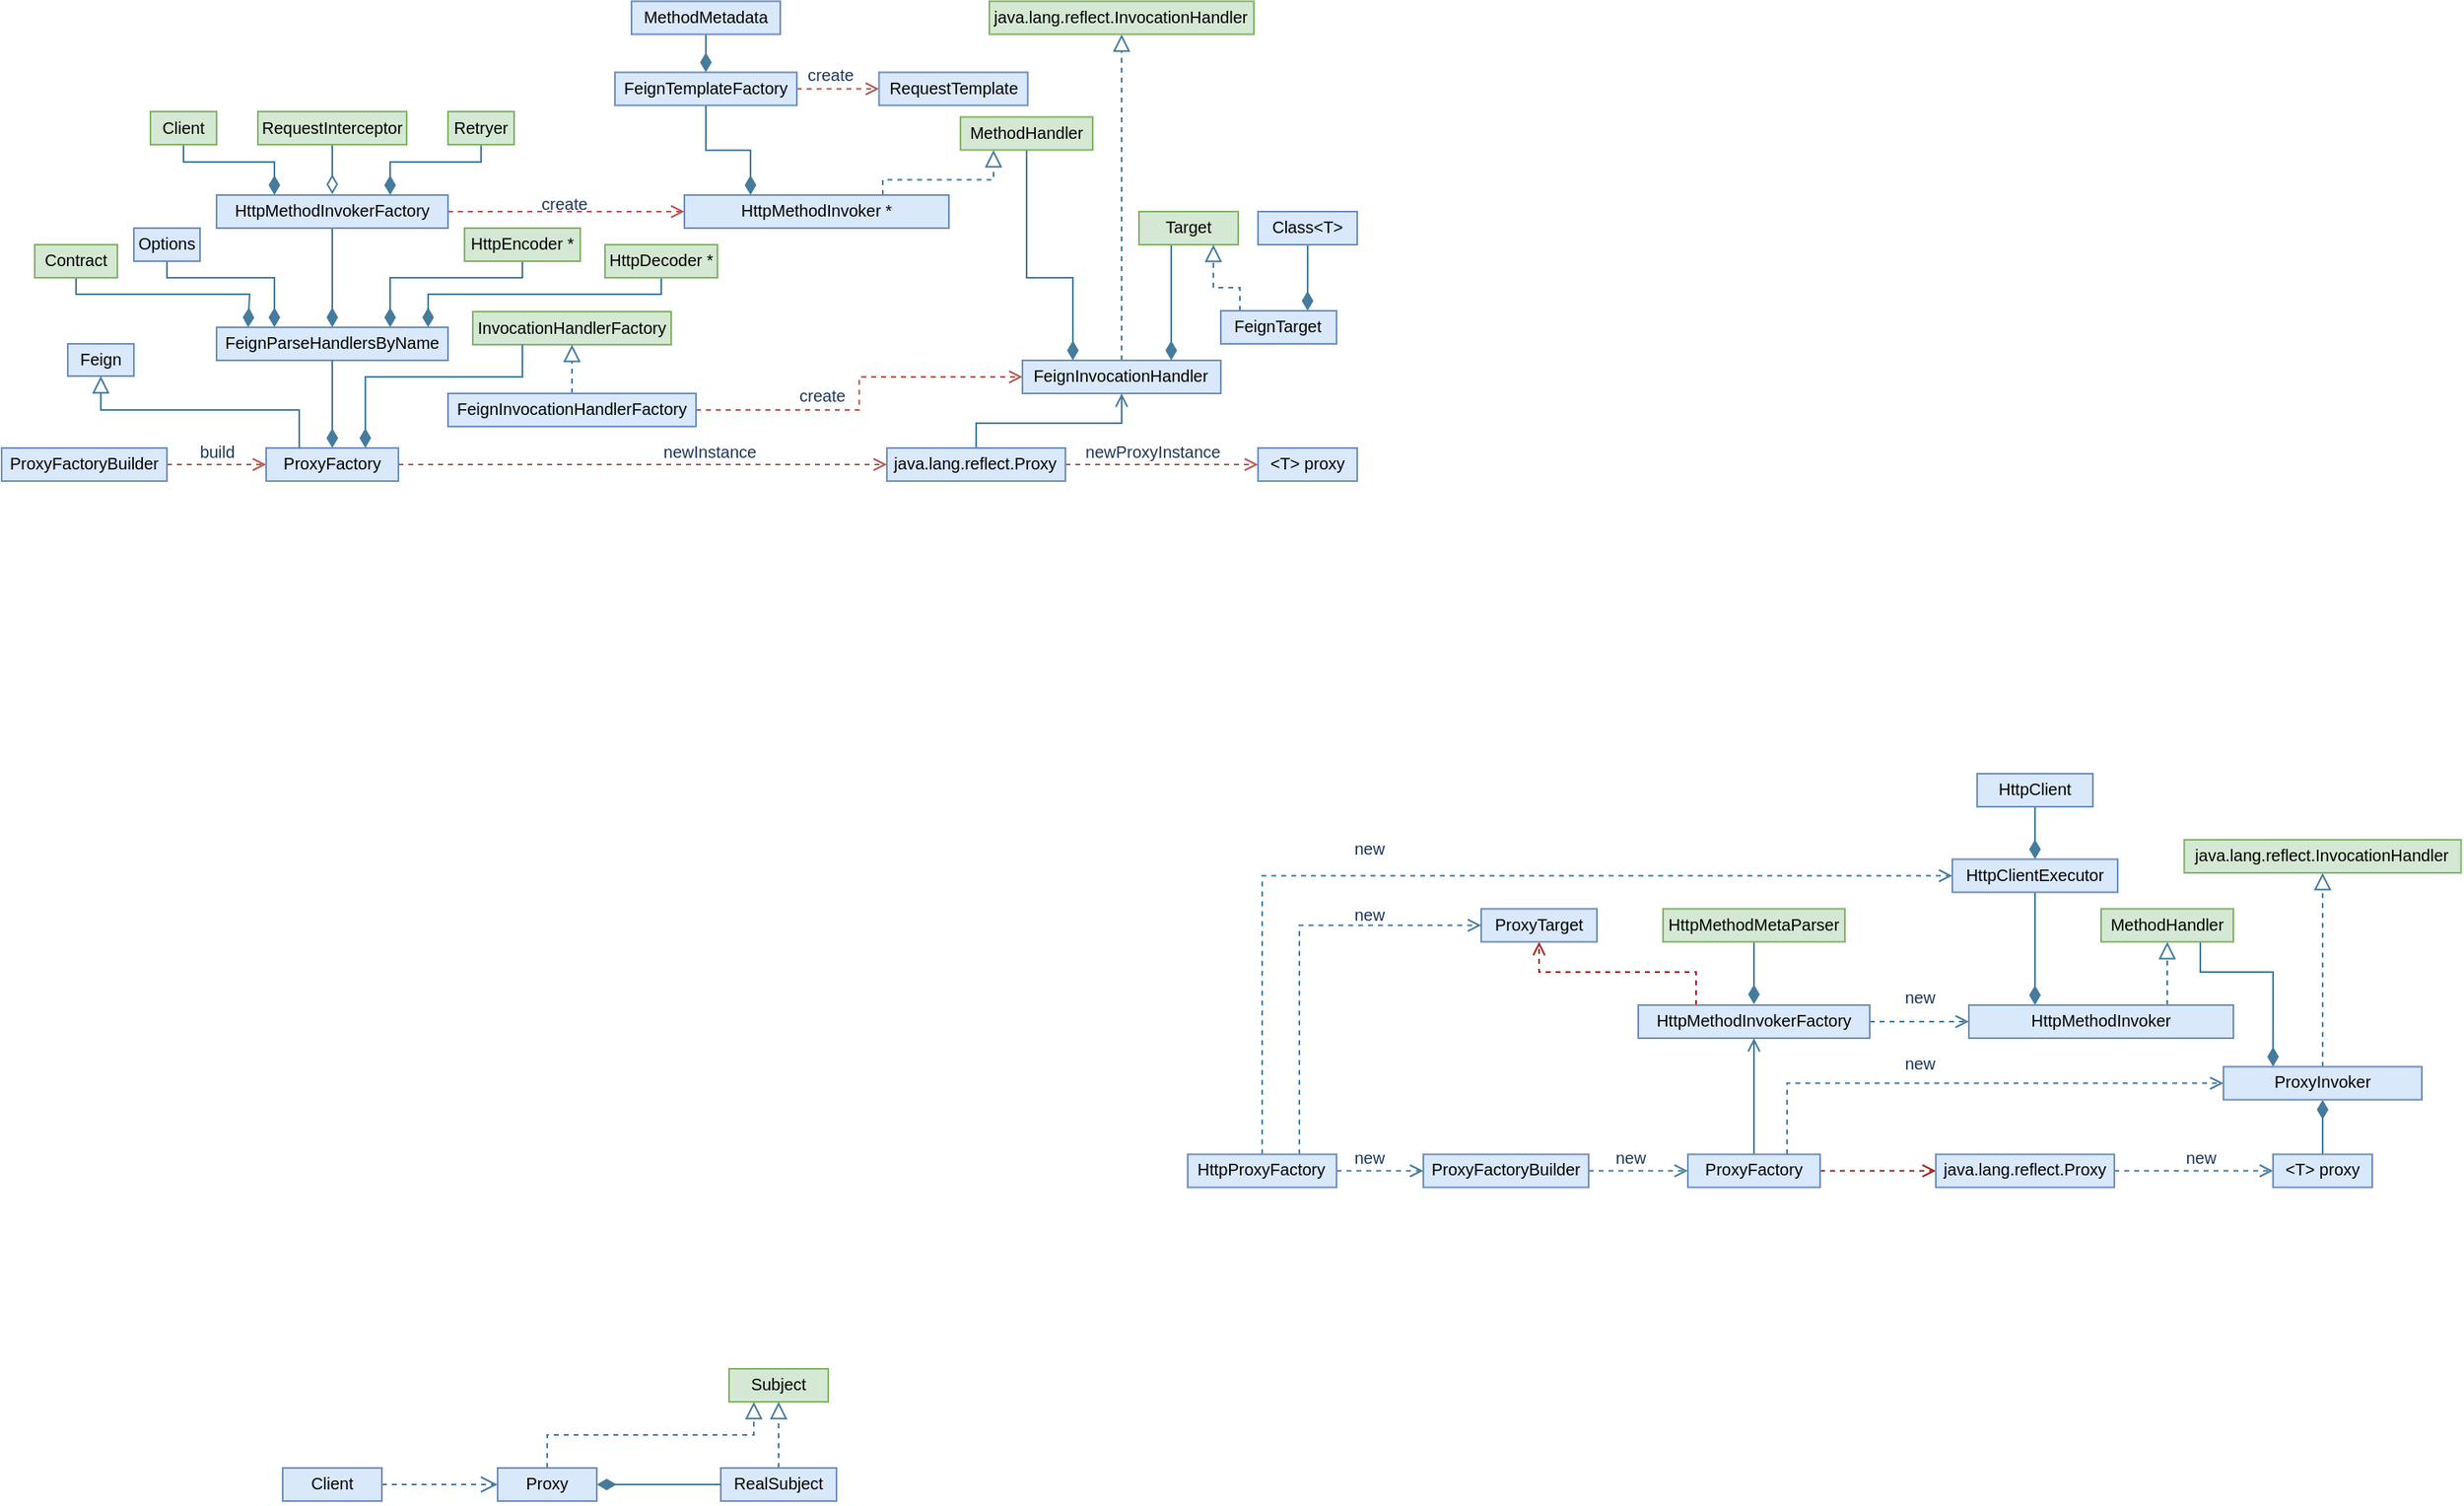 <mxfile version="21.5.1" type="device" pages="3">
  <diagram id="_M2vOzLNJd95OLEj7MYm" name="feign">
    <mxGraphModel dx="984" dy="657" grid="0" gridSize="10" guides="1" tooltips="1" connect="1" arrows="1" fold="1" page="1" pageScale="1" pageWidth="3300" pageHeight="4681" math="0" shadow="0">
      <root>
        <mxCell id="0" />
        <mxCell id="1" parent="0" />
        <mxCell id="AGtXbP1HPMAP7UNL4Vgl-21" style="edgeStyle=orthogonalEdgeStyle;shape=connector;rounded=0;sketch=0;orthogonalLoop=1;jettySize=auto;html=1;exitX=1;exitY=0.5;exitDx=0;exitDy=0;entryX=0;entryY=0.5;entryDx=0;entryDy=0;labelBackgroundColor=default;strokeColor=#b85450;fontFamily=Helvetica;fontSize=10;fontColor=#1D3557;endArrow=open;endFill=0;endSize=6;fillColor=#f8cecc;dashed=1;startArrow=none;startFill=0;startSize=9;" parent="1" source="AGtXbP1HPMAP7UNL4Vgl-7" target="AGtXbP1HPMAP7UNL4Vgl-11" edge="1">
          <mxGeometry relative="1" as="geometry" />
        </mxCell>
        <mxCell id="AGtXbP1HPMAP7UNL4Vgl-7" value="&lt;p style=&quot;margin: 4px 0px 0px;&quot;&gt;ProxyFactoryBuilder&lt;br&gt;&lt;/p&gt;" style="verticalAlign=middle;align=center;overflow=fill;fontSize=10;fontFamily=Helvetica;html=1;strokeColor=#6c8ebf;fillColor=#dae8fc;fontStyle=0" parent="1" vertex="1">
          <mxGeometry x="140" y="763" width="100" height="20" as="geometry" />
        </mxCell>
        <mxCell id="AGtXbP1HPMAP7UNL4Vgl-54" style="edgeStyle=orthogonalEdgeStyle;shape=connector;rounded=0;sketch=0;orthogonalLoop=1;jettySize=auto;html=1;exitX=0.5;exitY=0;exitDx=0;exitDy=0;entryX=0.5;entryY=1;entryDx=0;entryDy=0;labelBackgroundColor=default;strokeColor=#457B9D;fontFamily=Helvetica;fontSize=10;fontColor=#1D3557;endArrow=none;endFill=0;endSize=8;fillColor=#A8DADC;startArrow=diamondThin;startFill=1;startSize=9;" parent="1" source="AGtXbP1HPMAP7UNL4Vgl-9" target="AGtXbP1HPMAP7UNL4Vgl-45" edge="1">
          <mxGeometry relative="1" as="geometry" />
        </mxCell>
        <mxCell id="AGtXbP1HPMAP7UNL4Vgl-55" style="edgeStyle=orthogonalEdgeStyle;shape=connector;rounded=0;sketch=0;orthogonalLoop=1;jettySize=auto;html=1;exitX=0.75;exitY=0;exitDx=0;exitDy=0;entryX=0.5;entryY=1;entryDx=0;entryDy=0;labelBackgroundColor=default;strokeColor=#457B9D;fontFamily=Helvetica;fontSize=10;fontColor=#1D3557;startArrow=diamondThin;startFill=1;endArrow=none;endFill=0;startSize=9;endSize=8;fillColor=#A8DADC;" parent="1" source="AGtXbP1HPMAP7UNL4Vgl-9" target="AGtXbP1HPMAP7UNL4Vgl-44" edge="1">
          <mxGeometry relative="1" as="geometry">
            <Array as="points">
              <mxPoint x="375" y="660" />
              <mxPoint x="455" y="660" />
            </Array>
          </mxGeometry>
        </mxCell>
        <mxCell id="AGtXbP1HPMAP7UNL4Vgl-56" style="edgeStyle=orthogonalEdgeStyle;shape=connector;rounded=0;sketch=0;orthogonalLoop=1;jettySize=auto;html=1;exitX=0.25;exitY=0;exitDx=0;exitDy=0;entryX=0.5;entryY=1;entryDx=0;entryDy=0;labelBackgroundColor=default;strokeColor=#457B9D;fontFamily=Helvetica;fontSize=10;fontColor=#1D3557;startArrow=diamondThin;startFill=1;endArrow=none;endFill=0;startSize=9;endSize=8;fillColor=#A8DADC;" parent="1" source="AGtXbP1HPMAP7UNL4Vgl-9" target="AGtXbP1HPMAP7UNL4Vgl-42" edge="1">
          <mxGeometry relative="1" as="geometry">
            <Array as="points">
              <mxPoint x="305" y="660" />
              <mxPoint x="240" y="660" />
            </Array>
          </mxGeometry>
        </mxCell>
        <mxCell id="AGtXbP1HPMAP7UNL4Vgl-57" style="edgeStyle=orthogonalEdgeStyle;shape=connector;rounded=0;sketch=0;orthogonalLoop=1;jettySize=auto;html=1;exitX=0.914;exitY=0;exitDx=0;exitDy=0;entryX=0.5;entryY=1;entryDx=0;entryDy=0;labelBackgroundColor=default;strokeColor=#457B9D;fontFamily=Helvetica;fontSize=10;fontColor=#1D3557;startArrow=diamondThin;startFill=1;endArrow=none;endFill=0;startSize=9;endSize=8;fillColor=#A8DADC;exitPerimeter=0;" parent="1" source="AGtXbP1HPMAP7UNL4Vgl-9" target="AGtXbP1HPMAP7UNL4Vgl-43" edge="1">
          <mxGeometry relative="1" as="geometry">
            <Array as="points">
              <mxPoint x="398" y="670" />
              <mxPoint x="539" y="670" />
            </Array>
          </mxGeometry>
        </mxCell>
        <mxCell id="AGtXbP1HPMAP7UNL4Vgl-58" style="edgeStyle=orthogonalEdgeStyle;shape=connector;rounded=0;sketch=0;orthogonalLoop=1;jettySize=auto;html=1;exitX=0.136;exitY=0;exitDx=0;exitDy=0;entryX=0.5;entryY=1;entryDx=0;entryDy=0;labelBackgroundColor=default;strokeColor=#457B9D;fontFamily=Helvetica;fontSize=10;fontColor=#1D3557;startArrow=diamondThin;startFill=1;endArrow=none;endFill=0;startSize=9;endSize=8;fillColor=#A8DADC;exitPerimeter=0;" parent="1" source="AGtXbP1HPMAP7UNL4Vgl-9" target="AGtXbP1HPMAP7UNL4Vgl-41" edge="1">
          <mxGeometry relative="1" as="geometry">
            <Array as="points">
              <mxPoint x="290" y="670" />
              <mxPoint x="185" y="670" />
            </Array>
          </mxGeometry>
        </mxCell>
        <mxCell id="AGtXbP1HPMAP7UNL4Vgl-9" value="&lt;p style=&quot;margin: 4px 0px 0px;&quot;&gt;FeignParseHandlersByName&lt;br&gt;&lt;/p&gt;" style="verticalAlign=middle;align=center;overflow=fill;fontSize=10;fontFamily=Helvetica;html=1;strokeColor=#6c8ebf;fillColor=#dae8fc;fontStyle=0" parent="1" vertex="1">
          <mxGeometry x="270" y="690" width="140" height="20" as="geometry" />
        </mxCell>
        <mxCell id="AGtXbP1HPMAP7UNL4Vgl-10" value="&lt;p style=&quot;margin: 4px 0px 0px;&quot;&gt;InvocationHandlerFactory&lt;br&gt;&lt;/p&gt;" style="verticalAlign=middle;align=center;overflow=fill;fontSize=10;fontFamily=Helvetica;html=1;strokeColor=#82b366;fillColor=#d5e8d4;fontStyle=0" parent="1" vertex="1">
          <mxGeometry x="425" y="680.5" width="120" height="20" as="geometry" />
        </mxCell>
        <mxCell id="AGtXbP1HPMAP7UNL4Vgl-13" style="edgeStyle=orthogonalEdgeStyle;shape=connector;rounded=0;sketch=0;orthogonalLoop=1;jettySize=auto;html=1;exitX=0.5;exitY=0;exitDx=0;exitDy=0;entryX=0.5;entryY=1;entryDx=0;entryDy=0;labelBackgroundColor=default;strokeColor=#457B9D;fontFamily=Helvetica;fontSize=10;fontColor=#1D3557;endArrow=none;endFill=0;endSize=8;fillColor=#A8DADC;startArrow=diamondThin;startFill=1;startSize=9;" parent="1" source="AGtXbP1HPMAP7UNL4Vgl-11" target="AGtXbP1HPMAP7UNL4Vgl-9" edge="1">
          <mxGeometry relative="1" as="geometry" />
        </mxCell>
        <mxCell id="AGtXbP1HPMAP7UNL4Vgl-14" style="edgeStyle=orthogonalEdgeStyle;shape=connector;rounded=0;sketch=0;orthogonalLoop=1;jettySize=auto;html=1;exitX=0.75;exitY=0;exitDx=0;exitDy=0;entryX=0.25;entryY=1;entryDx=0;entryDy=0;labelBackgroundColor=default;strokeColor=#457B9D;fontFamily=Helvetica;fontSize=10;fontColor=#1D3557;endArrow=none;endFill=0;endSize=8;fillColor=#A8DADC;startArrow=diamondThin;startFill=1;startSize=9;" parent="1" source="AGtXbP1HPMAP7UNL4Vgl-11" target="AGtXbP1HPMAP7UNL4Vgl-10" edge="1">
          <mxGeometry relative="1" as="geometry">
            <Array as="points">
              <mxPoint x="360" y="720" />
              <mxPoint x="455" y="720" />
            </Array>
          </mxGeometry>
        </mxCell>
        <mxCell id="AGtXbP1HPMAP7UNL4Vgl-68" style="edgeStyle=orthogonalEdgeStyle;shape=connector;rounded=0;sketch=0;orthogonalLoop=1;jettySize=auto;html=1;exitX=1;exitY=0.5;exitDx=0;exitDy=0;entryX=0;entryY=0.5;entryDx=0;entryDy=0;labelBackgroundColor=default;strokeColor=#b85450;fontFamily=Helvetica;fontSize=10;fontColor=#1D3557;startArrow=none;startFill=0;endArrow=open;endFill=0;startSize=9;endSize=6;fillColor=#f8cecc;dashed=1;" parent="1" source="AGtXbP1HPMAP7UNL4Vgl-11" target="AGtXbP1HPMAP7UNL4Vgl-67" edge="1">
          <mxGeometry relative="1" as="geometry" />
        </mxCell>
        <mxCell id="AGtXbP1HPMAP7UNL4Vgl-11" value="&lt;p style=&quot;margin: 4px 0px 0px;&quot;&gt;ProxyFactory&lt;br&gt;&lt;/p&gt;" style="verticalAlign=middle;align=center;overflow=fill;fontSize=10;fontFamily=Helvetica;html=1;strokeColor=#6c8ebf;fillColor=#dae8fc;fontStyle=0" parent="1" vertex="1">
          <mxGeometry x="300" y="763" width="80" height="20" as="geometry" />
        </mxCell>
        <mxCell id="AGtXbP1HPMAP7UNL4Vgl-63" style="edgeStyle=orthogonalEdgeStyle;shape=connector;rounded=0;sketch=0;orthogonalLoop=1;jettySize=auto;html=1;exitX=1;exitY=0.5;exitDx=0;exitDy=0;entryX=0;entryY=0.5;entryDx=0;entryDy=0;labelBackgroundColor=default;strokeColor=#b85450;fontFamily=Helvetica;fontSize=10;fontColor=#1D3557;startArrow=none;startFill=0;endArrow=open;endFill=0;startSize=9;endSize=6;fillColor=#f8cecc;dashed=1;" parent="1" source="AGtXbP1HPMAP7UNL4Vgl-17" target="AGtXbP1HPMAP7UNL4Vgl-60" edge="1">
          <mxGeometry relative="1" as="geometry">
            <mxPoint x="610" y="730" as="sourcePoint" />
          </mxGeometry>
        </mxCell>
        <mxCell id="AGtXbP1HPMAP7UNL4Vgl-70" style="edgeStyle=orthogonalEdgeStyle;shape=connector;rounded=0;sketch=0;orthogonalLoop=1;jettySize=auto;html=1;exitX=0.5;exitY=0;exitDx=0;exitDy=0;entryX=0.5;entryY=1;entryDx=0;entryDy=0;labelBackgroundColor=default;strokeColor=#457B9D;fontFamily=Helvetica;fontSize=10;fontColor=#1D3557;startArrow=none;startFill=0;endArrow=block;endFill=0;startSize=9;endSize=8;fillColor=#A8DADC;dashed=1;" parent="1" source="AGtXbP1HPMAP7UNL4Vgl-17" target="AGtXbP1HPMAP7UNL4Vgl-10" edge="1">
          <mxGeometry relative="1" as="geometry" />
        </mxCell>
        <mxCell id="AGtXbP1HPMAP7UNL4Vgl-17" value="&lt;p style=&quot;margin: 4px 0px 0px;&quot;&gt;FeignInvocationHandlerFactory&lt;br&gt;&lt;/p&gt;" style="verticalAlign=middle;align=center;overflow=fill;fontSize=10;fontFamily=Helvetica;html=1;strokeColor=#6c8ebf;fillColor=#dae8fc;fontStyle=0" parent="1" vertex="1">
          <mxGeometry x="410" y="730" width="150" height="20" as="geometry" />
        </mxCell>
        <mxCell id="AGtXbP1HPMAP7UNL4Vgl-22" value="build" style="text;html=1;align=center;verticalAlign=middle;resizable=0;points=[];autosize=1;strokeColor=none;fillColor=none;fontSize=10;fontFamily=Helvetica;fontColor=#1D3557;" parent="1" vertex="1">
          <mxGeometry x="250" y="750" width="40" height="30" as="geometry" />
        </mxCell>
        <mxCell id="AGtXbP1HPMAP7UNL4Vgl-41" value="&lt;p style=&quot;margin: 4px 0px 0px;&quot;&gt;Contract&lt;br&gt;&lt;/p&gt;" style="verticalAlign=middle;align=center;overflow=fill;fontSize=10;fontFamily=Helvetica;html=1;strokeColor=#82b366;fillColor=#d5e8d4;fontStyle=0" parent="1" vertex="1">
          <mxGeometry x="160" y="640" width="50" height="20" as="geometry" />
        </mxCell>
        <mxCell id="AGtXbP1HPMAP7UNL4Vgl-42" value="&lt;p style=&quot;margin: 4px 0px 0px;&quot;&gt;Options&lt;br&gt;&lt;/p&gt;" style="verticalAlign=middle;align=center;overflow=fill;fontSize=10;fontFamily=Helvetica;html=1;strokeColor=#6c8ebf;fillColor=#dae8fc;fontStyle=0" parent="1" vertex="1">
          <mxGeometry x="220" y="630" width="40" height="20" as="geometry" />
        </mxCell>
        <mxCell id="AGtXbP1HPMAP7UNL4Vgl-43" value="&lt;p style=&quot;margin: 4px 0px 0px;&quot;&gt;HttpDecoder *&lt;br&gt;&lt;/p&gt;" style="verticalAlign=middle;align=center;overflow=fill;fontSize=10;fontFamily=Helvetica;html=1;strokeColor=#82b366;fillColor=#d5e8d4;fontStyle=0" parent="1" vertex="1">
          <mxGeometry x="505" y="640" width="67.98" height="20" as="geometry" />
        </mxCell>
        <mxCell id="AGtXbP1HPMAP7UNL4Vgl-44" value="&lt;p style=&quot;margin: 4px 0px 0px;&quot;&gt;HttpEncoder *&lt;br&gt;&lt;/p&gt;" style="verticalAlign=middle;align=center;overflow=fill;fontSize=10;fontFamily=Helvetica;html=1;strokeColor=#82b366;fillColor=#d5e8d4;fontStyle=0" parent="1" vertex="1">
          <mxGeometry x="420" y="630" width="70" height="20" as="geometry" />
        </mxCell>
        <mxCell id="AGtXbP1HPMAP7UNL4Vgl-59" style="edgeStyle=orthogonalEdgeStyle;shape=connector;rounded=0;sketch=0;orthogonalLoop=1;jettySize=auto;html=1;exitX=0.75;exitY=0;exitDx=0;exitDy=0;labelBackgroundColor=default;strokeColor=#457B9D;fontFamily=Helvetica;fontSize=10;fontColor=#1D3557;startArrow=diamondThin;startFill=1;endArrow=none;endFill=0;startSize=9;endSize=8;fillColor=#A8DADC;" parent="1" source="AGtXbP1HPMAP7UNL4Vgl-45" target="AGtXbP1HPMAP7UNL4Vgl-50" edge="1">
          <mxGeometry relative="1" as="geometry" />
        </mxCell>
        <mxCell id="CXwrA_gyr-bgh0ZHz70s-1" style="edgeStyle=orthogonalEdgeStyle;rounded=0;orthogonalLoop=1;jettySize=auto;html=1;exitX=1;exitY=0.5;exitDx=0;exitDy=0;entryX=0;entryY=0.5;entryDx=0;entryDy=0;endArrow=open;fontSize=10;strokeColor=#b85450;fontColor=#1D3557;sketch=0;startArrow=none;startFill=0;endFill=0;startSize=9;endSize=6;fillColor=#f8cecc;dashed=1;" parent="1" source="AGtXbP1HPMAP7UNL4Vgl-45" target="AGtXbP1HPMAP7UNL4Vgl-104" edge="1">
          <mxGeometry relative="1" as="geometry">
            <mxPoint x="550" y="615.25" as="targetPoint" />
          </mxGeometry>
        </mxCell>
        <mxCell id="AGtXbP1HPMAP7UNL4Vgl-45" value="&lt;p style=&quot;margin: 4px 0px 0px;&quot;&gt;HttpMethodInvokerFactory&lt;br&gt;&lt;/p&gt;" style="verticalAlign=middle;align=center;overflow=fill;fontSize=10;fontFamily=Helvetica;html=1;strokeColor=#6c8ebf;fillColor=#dae8fc;fontStyle=0" parent="1" vertex="1">
          <mxGeometry x="270" y="610" width="140" height="20" as="geometry" />
        </mxCell>
        <mxCell id="AGtXbP1HPMAP7UNL4Vgl-46" style="edgeStyle=orthogonalEdgeStyle;shape=connector;rounded=0;sketch=0;orthogonalLoop=1;jettySize=auto;html=1;exitX=0.5;exitY=0;exitDx=0;exitDy=0;entryX=0.5;entryY=1;entryDx=0;entryDy=0;labelBackgroundColor=default;strokeColor=#457B9D;fontFamily=Helvetica;fontSize=10;fontColor=#1D3557;endArrow=none;endFill=0;endSize=8;fillColor=#A8DADC;startArrow=diamondThin;startFill=0;startSize=9;" parent="1" target="AGtXbP1HPMAP7UNL4Vgl-51" edge="1">
          <mxGeometry relative="1" as="geometry">
            <mxPoint x="340" y="609.5" as="sourcePoint" />
          </mxGeometry>
        </mxCell>
        <mxCell id="AGtXbP1HPMAP7UNL4Vgl-47" style="edgeStyle=orthogonalEdgeStyle;shape=connector;rounded=0;sketch=0;orthogonalLoop=1;jettySize=auto;html=1;exitX=0.25;exitY=0;exitDx=0;exitDy=0;entryX=0.5;entryY=1;entryDx=0;entryDy=0;labelBackgroundColor=default;strokeColor=#457B9D;fontFamily=Helvetica;fontSize=10;fontColor=#1D3557;endArrow=none;endFill=0;endSize=8;fillColor=#A8DADC;startArrow=diamondThin;startFill=1;startSize=9;" parent="1" source="AGtXbP1HPMAP7UNL4Vgl-45" target="AGtXbP1HPMAP7UNL4Vgl-49" edge="1">
          <mxGeometry relative="1" as="geometry">
            <mxPoint x="303" y="609.5" as="sourcePoint" />
          </mxGeometry>
        </mxCell>
        <mxCell id="AGtXbP1HPMAP7UNL4Vgl-49" value="&lt;p style=&quot;margin: 4px 0px 0px;&quot;&gt;Client&lt;br&gt;&lt;/p&gt;" style="verticalAlign=middle;align=center;overflow=fill;fontSize=10;fontFamily=Helvetica;html=1;strokeColor=#82b366;fillColor=#d5e8d4;fontStyle=0" parent="1" vertex="1">
          <mxGeometry x="230" y="559.5" width="40" height="20" as="geometry" />
        </mxCell>
        <mxCell id="AGtXbP1HPMAP7UNL4Vgl-50" value="&lt;p style=&quot;margin: 4px 0px 0px;&quot;&gt;Retryer&lt;br&gt;&lt;/p&gt;" style="verticalAlign=middle;align=center;overflow=fill;fontSize=10;fontFamily=Helvetica;html=1;strokeColor=#82b366;fillColor=#d5e8d4;fontStyle=0" parent="1" vertex="1">
          <mxGeometry x="410" y="559.5" width="40" height="20" as="geometry" />
        </mxCell>
        <mxCell id="AGtXbP1HPMAP7UNL4Vgl-51" value="&lt;p style=&quot;margin: 4px 0px 0px;&quot;&gt;RequestInterceptor&lt;br&gt;&lt;/p&gt;" style="verticalAlign=middle;align=center;overflow=fill;fontSize=10;fontFamily=Helvetica;html=1;strokeColor=#82b366;fillColor=#d5e8d4;fontStyle=0" parent="1" vertex="1">
          <mxGeometry x="295" y="559.5" width="90" height="20" as="geometry" />
        </mxCell>
        <mxCell id="AGtXbP1HPMAP7UNL4Vgl-90" style="edgeStyle=orthogonalEdgeStyle;shape=connector;rounded=0;sketch=0;orthogonalLoop=1;jettySize=auto;html=1;exitX=0.5;exitY=0;exitDx=0;exitDy=0;entryX=0.5;entryY=1;entryDx=0;entryDy=0;labelBackgroundColor=default;strokeColor=#457B9D;fontFamily=Helvetica;fontSize=10;fontColor=#1D3557;startArrow=none;startFill=0;endArrow=block;endFill=0;startSize=9;endSize=8;fillColor=#A8DADC;dashed=1;" parent="1" source="AGtXbP1HPMAP7UNL4Vgl-60" target="AGtXbP1HPMAP7UNL4Vgl-89" edge="1">
          <mxGeometry relative="1" as="geometry" />
        </mxCell>
        <mxCell id="AGtXbP1HPMAP7UNL4Vgl-106" style="edgeStyle=orthogonalEdgeStyle;shape=connector;rounded=0;sketch=0;orthogonalLoop=1;jettySize=auto;html=1;entryX=0.5;entryY=1;entryDx=0;entryDy=0;labelBackgroundColor=default;strokeColor=#457B9D;fontFamily=Helvetica;fontSize=10;fontColor=#1D3557;startArrow=diamondThin;startFill=1;endArrow=none;endFill=0;startSize=9;endSize=8;fillColor=#A8DADC;" parent="1" source="AGtXbP1HPMAP7UNL4Vgl-60" target="AGtXbP1HPMAP7UNL4Vgl-105" edge="1">
          <mxGeometry relative="1" as="geometry">
            <Array as="points">
              <mxPoint x="788" y="660" />
              <mxPoint x="760" y="660" />
            </Array>
          </mxGeometry>
        </mxCell>
        <mxCell id="AGtXbP1HPMAP7UNL4Vgl-110" style="edgeStyle=orthogonalEdgeStyle;shape=connector;rounded=0;sketch=0;orthogonalLoop=1;jettySize=auto;html=1;exitX=0.75;exitY=0;exitDx=0;exitDy=0;labelBackgroundColor=default;strokeColor=#457B9D;fontFamily=Helvetica;fontSize=10;fontColor=#1D3557;startArrow=diamondThin;startFill=1;endArrow=none;endFill=0;startSize=9;endSize=8;fillColor=#A8DADC;entryX=0.25;entryY=1;entryDx=0;entryDy=0;" parent="1" source="AGtXbP1HPMAP7UNL4Vgl-60" target="AGtXbP1HPMAP7UNL4Vgl-108" edge="1">
          <mxGeometry relative="1" as="geometry">
            <Array as="points">
              <mxPoint x="848" y="630" />
              <mxPoint x="843" y="630" />
            </Array>
          </mxGeometry>
        </mxCell>
        <mxCell id="AGtXbP1HPMAP7UNL4Vgl-60" value="&lt;p style=&quot;margin: 4px 0px 0px;&quot;&gt;FeignInvocationHandler&lt;br&gt;&lt;/p&gt;" style="verticalAlign=middle;align=center;overflow=fill;fontSize=10;fontFamily=Helvetica;html=1;strokeColor=#6c8ebf;fillColor=#dae8fc;fontStyle=0" parent="1" vertex="1">
          <mxGeometry x="757.48" y="710" width="120" height="20" as="geometry" />
        </mxCell>
        <mxCell id="AGtXbP1HPMAP7UNL4Vgl-64" value="create" style="text;html=1;align=center;verticalAlign=middle;resizable=0;points=[];autosize=1;strokeColor=none;fillColor=none;fontSize=10;fontFamily=Helvetica;fontColor=#1D3557;" parent="1" vertex="1">
          <mxGeometry x="611" y="716" width="50" height="30" as="geometry" />
        </mxCell>
        <mxCell id="AGtXbP1HPMAP7UNL4Vgl-65" value="&lt;p style=&quot;margin: 4px 0px 0px;&quot;&gt;Feign&lt;br&gt;&lt;/p&gt;" style="verticalAlign=middle;align=center;overflow=fill;fontSize=10;fontFamily=Helvetica;html=1;strokeColor=#6c8ebf;fillColor=#dae8fc;fontStyle=0" parent="1" vertex="1">
          <mxGeometry x="180" y="700" width="40" height="19.5" as="geometry" />
        </mxCell>
        <mxCell id="AGtXbP1HPMAP7UNL4Vgl-66" style="edgeStyle=orthogonalEdgeStyle;shape=connector;rounded=0;sketch=0;orthogonalLoop=1;jettySize=auto;html=1;exitX=0.25;exitY=0;exitDx=0;exitDy=0;entryX=0.5;entryY=1;entryDx=0;entryDy=0;labelBackgroundColor=default;strokeColor=#457B9D;fontFamily=Helvetica;fontSize=10;fontColor=#1D3557;endArrow=block;endFill=0;endSize=8;fillColor=#A8DADC;" parent="1" source="AGtXbP1HPMAP7UNL4Vgl-11" target="AGtXbP1HPMAP7UNL4Vgl-65" edge="1">
          <mxGeometry relative="1" as="geometry">
            <mxPoint x="230" y="730.5" as="sourcePoint" />
            <Array as="points">
              <mxPoint x="320" y="740" />
              <mxPoint x="200" y="740" />
            </Array>
          </mxGeometry>
        </mxCell>
        <mxCell id="AGtXbP1HPMAP7UNL4Vgl-74" style="edgeStyle=orthogonalEdgeStyle;shape=connector;rounded=0;sketch=0;orthogonalLoop=1;jettySize=auto;html=1;exitX=1;exitY=0.5;exitDx=0;exitDy=0;entryX=0;entryY=0.5;entryDx=0;entryDy=0;labelBackgroundColor=default;strokeColor=#b85450;fontFamily=Helvetica;fontSize=10;fontColor=#1D3557;startArrow=none;startFill=0;endArrow=open;endFill=0;startSize=9;endSize=6;fillColor=#f8cecc;dashed=1;" parent="1" source="AGtXbP1HPMAP7UNL4Vgl-67" target="AGtXbP1HPMAP7UNL4Vgl-73" edge="1">
          <mxGeometry relative="1" as="geometry" />
        </mxCell>
        <mxCell id="AGtXbP1HPMAP7UNL4Vgl-77" style="edgeStyle=orthogonalEdgeStyle;shape=connector;rounded=0;sketch=0;orthogonalLoop=1;jettySize=auto;html=1;exitX=0.5;exitY=0;exitDx=0;exitDy=0;entryX=0.5;entryY=1;entryDx=0;entryDy=0;labelBackgroundColor=default;strokeColor=#457B9D;fontFamily=Helvetica;fontSize=10;fontColor=#1D3557;startArrow=none;startFill=0;endArrow=open;endFill=0;startSize=9;endSize=6;fillColor=#A8DADC;" parent="1" source="AGtXbP1HPMAP7UNL4Vgl-67" target="AGtXbP1HPMAP7UNL4Vgl-60" edge="1">
          <mxGeometry relative="1" as="geometry">
            <Array as="points">
              <mxPoint x="730" y="748" />
              <mxPoint x="818" y="748" />
            </Array>
          </mxGeometry>
        </mxCell>
        <mxCell id="AGtXbP1HPMAP7UNL4Vgl-67" value="&lt;p style=&quot;margin: 4px 0px 0px;&quot;&gt;java.lang.reflect.Proxy&lt;br&gt;&lt;/p&gt;" style="verticalAlign=middle;align=center;overflow=fill;fontSize=10;fontFamily=Helvetica;html=1;strokeColor=#6c8ebf;fillColor=#dae8fc;fontStyle=0" parent="1" vertex="1">
          <mxGeometry x="675.49" y="763" width="107.98" height="20" as="geometry" />
        </mxCell>
        <mxCell id="AGtXbP1HPMAP7UNL4Vgl-71" value="newInstance" style="text;html=1;align=center;verticalAlign=middle;resizable=0;points=[];autosize=1;strokeColor=none;fillColor=none;fontSize=10;fontFamily=Helvetica;fontColor=#1D3557;" parent="1" vertex="1">
          <mxGeometry x="528" y="750" width="80" height="30" as="geometry" />
        </mxCell>
        <mxCell id="AGtXbP1HPMAP7UNL4Vgl-72" value="newProxyInstance" style="text;html=1;align=center;verticalAlign=middle;resizable=0;points=[];autosize=1;strokeColor=none;fillColor=none;fontSize=10;fontFamily=Helvetica;fontColor=#1D3557;" parent="1" vertex="1">
          <mxGeometry x="781" y="750" width="110" height="30" as="geometry" />
        </mxCell>
        <mxCell id="AGtXbP1HPMAP7UNL4Vgl-73" value="&lt;p style=&quot;margin: 4px 0px 0px;&quot;&gt;&amp;lt;T&amp;gt; proxy&lt;br&gt;&lt;/p&gt;" style="verticalAlign=middle;align=center;overflow=fill;fontSize=10;fontFamily=Helvetica;html=1;strokeColor=#6c8ebf;fillColor=#dae8fc;fontStyle=0" parent="1" vertex="1">
          <mxGeometry x="900" y="763" width="60" height="20" as="geometry" />
        </mxCell>
        <mxCell id="AGtXbP1HPMAP7UNL4Vgl-89" value="&lt;p style=&quot;margin: 4px 0px 0px;&quot;&gt;java.lang.reflect.InvocationHandler&lt;br&gt;&lt;/p&gt;" style="verticalAlign=middle;align=center;overflow=fill;fontSize=10;fontFamily=Helvetica;html=1;fillColor=#d5e8d4;strokeColor=#82b366;fontStyle=0" parent="1" vertex="1">
          <mxGeometry x="737.48" y="492.75" width="160" height="20" as="geometry" />
        </mxCell>
        <mxCell id="AGtXbP1HPMAP7UNL4Vgl-107" style="edgeStyle=orthogonalEdgeStyle;shape=connector;rounded=0;sketch=0;orthogonalLoop=1;jettySize=auto;html=1;exitX=0.75;exitY=0;exitDx=0;exitDy=0;entryX=0.25;entryY=1;entryDx=0;entryDy=0;labelBackgroundColor=default;strokeColor=#457B9D;fontFamily=Helvetica;fontSize=10;fontColor=#1D3557;startArrow=none;startFill=0;endArrow=block;endFill=0;startSize=9;endSize=8;fillColor=#A8DADC;dashed=1;" parent="1" source="AGtXbP1HPMAP7UNL4Vgl-104" target="AGtXbP1HPMAP7UNL4Vgl-105" edge="1">
          <mxGeometry relative="1" as="geometry">
            <Array as="points">
              <mxPoint x="673" y="600.75" />
              <mxPoint x="740" y="600.75" />
            </Array>
          </mxGeometry>
        </mxCell>
        <mxCell id="CXwrA_gyr-bgh0ZHz70s-6" style="edgeStyle=orthogonalEdgeStyle;rounded=0;orthogonalLoop=1;jettySize=auto;html=1;exitX=0.25;exitY=0;exitDx=0;exitDy=0;entryX=0.5;entryY=1;entryDx=0;entryDy=0;strokeColor=#457B9D;startArrow=diamondThin;startFill=1;endArrow=none;endFill=0;startSize=9;" parent="1" source="AGtXbP1HPMAP7UNL4Vgl-104" target="CXwrA_gyr-bgh0ZHz70s-3" edge="1">
          <mxGeometry relative="1" as="geometry" />
        </mxCell>
        <mxCell id="AGtXbP1HPMAP7UNL4Vgl-104" value="&lt;p style=&quot;margin: 4px 0px 0px;&quot;&gt;HttpMethodInvoker *&lt;br&gt;&lt;/p&gt;" style="verticalAlign=middle;align=center;overflow=fill;fontSize=10;fontFamily=Helvetica;html=1;strokeColor=#6c8ebf;fillColor=#dae8fc;fontStyle=0" parent="1" vertex="1">
          <mxGeometry x="553" y="610" width="160" height="20" as="geometry" />
        </mxCell>
        <mxCell id="AGtXbP1HPMAP7UNL4Vgl-105" value="&lt;p style=&quot;margin: 4px 0px 0px;&quot;&gt;MethodHandler&lt;br&gt;&lt;/p&gt;" style="verticalAlign=middle;align=center;overflow=fill;fontSize=10;fontFamily=Helvetica;html=1;fillColor=#d5e8d4;strokeColor=#82b366;fontStyle=0" parent="1" vertex="1">
          <mxGeometry x="720" y="562.75" width="80" height="20" as="geometry" />
        </mxCell>
        <mxCell id="AGtXbP1HPMAP7UNL4Vgl-108" value="&lt;p style=&quot;margin: 4px 0px 0px;&quot;&gt;Target&lt;br&gt;&lt;/p&gt;" style="verticalAlign=middle;align=center;overflow=fill;fontSize=10;fontFamily=Helvetica;html=1;fillColor=#d5e8d4;strokeColor=#82b366;fontStyle=0" parent="1" vertex="1">
          <mxGeometry x="828.0" y="620" width="60" height="20" as="geometry" />
        </mxCell>
        <mxCell id="AGtXbP1HPMAP7UNL4Vgl-111" style="edgeStyle=orthogonalEdgeStyle;shape=connector;rounded=0;sketch=0;orthogonalLoop=1;jettySize=auto;html=1;exitX=0.25;exitY=0;exitDx=0;exitDy=0;entryX=0.75;entryY=1;entryDx=0;entryDy=0;labelBackgroundColor=default;strokeColor=#457B9D;fontFamily=Helvetica;fontSize=10;fontColor=#1D3557;startArrow=none;startFill=0;endArrow=block;endFill=0;startSize=9;endSize=8;fillColor=#A8DADC;dashed=1;" parent="1" source="AGtXbP1HPMAP7UNL4Vgl-109" target="AGtXbP1HPMAP7UNL4Vgl-108" edge="1">
          <mxGeometry relative="1" as="geometry">
            <Array as="points">
              <mxPoint x="889" y="680" />
              <mxPoint x="889" y="666" />
              <mxPoint x="873" y="666" />
            </Array>
          </mxGeometry>
        </mxCell>
        <mxCell id="AGtXbP1HPMAP7UNL4Vgl-113" style="edgeStyle=orthogonalEdgeStyle;shape=connector;rounded=0;sketch=0;orthogonalLoop=1;jettySize=auto;html=1;exitX=0.75;exitY=0;exitDx=0;exitDy=0;entryX=0.5;entryY=1;entryDx=0;entryDy=0;labelBackgroundColor=default;strokeColor=#457B9D;fontFamily=Helvetica;fontSize=10;fontColor=#1D3557;startArrow=diamondThin;startFill=1;endArrow=none;endFill=0;startSize=9;endSize=8;fillColor=#A8DADC;" parent="1" source="AGtXbP1HPMAP7UNL4Vgl-109" target="AGtXbP1HPMAP7UNL4Vgl-112" edge="1">
          <mxGeometry relative="1" as="geometry" />
        </mxCell>
        <mxCell id="AGtXbP1HPMAP7UNL4Vgl-109" value="&lt;p style=&quot;margin: 4px 0px 0px;&quot;&gt;FeignTarget&lt;br&gt;&lt;/p&gt;" style="verticalAlign=middle;align=center;overflow=fill;fontSize=10;fontFamily=Helvetica;html=1;strokeColor=#6c8ebf;fillColor=#dae8fc;fontStyle=0" parent="1" vertex="1">
          <mxGeometry x="877.48" y="680" width="70" height="20" as="geometry" />
        </mxCell>
        <mxCell id="AGtXbP1HPMAP7UNL4Vgl-112" value="&lt;p style=&quot;margin: 4px 0px 0px;&quot;&gt;Class&amp;lt;T&amp;gt;&lt;br&gt;&lt;/p&gt;" style="verticalAlign=middle;align=center;overflow=fill;fontSize=10;fontFamily=Helvetica;html=1;strokeColor=#6c8ebf;fillColor=#dae8fc;fontStyle=0" parent="1" vertex="1">
          <mxGeometry x="900" y="620" width="60" height="20" as="geometry" />
        </mxCell>
        <mxCell id="s_WjLZ0JeOONCGwKOALm-1" value="&lt;p style=&quot;margin: 4px 0px 0px;&quot;&gt;Subject&lt;br&gt;&lt;/p&gt;" style="verticalAlign=middle;align=center;overflow=fill;fontSize=10;fontFamily=Helvetica;html=1;fillColor=#d5e8d4;strokeColor=#82b366;fontStyle=0" parent="1" vertex="1">
          <mxGeometry x="580" y="1320" width="60" height="20" as="geometry" />
        </mxCell>
        <mxCell id="s_WjLZ0JeOONCGwKOALm-6" style="edgeStyle=orthogonalEdgeStyle;shape=connector;rounded=0;sketch=0;orthogonalLoop=1;jettySize=auto;html=1;exitX=0.5;exitY=0;exitDx=0;exitDy=0;entryX=0.5;entryY=1;entryDx=0;entryDy=0;labelBackgroundColor=default;strokeColor=#457B9D;fontFamily=Helvetica;fontSize=10;fontColor=#1D3557;startArrow=none;startFill=0;endArrow=block;endFill=0;startSize=9;endSize=8;fillColor=#A8DADC;dashed=1;" parent="1" source="s_WjLZ0JeOONCGwKOALm-2" target="s_WjLZ0JeOONCGwKOALm-1" edge="1">
          <mxGeometry relative="1" as="geometry" />
        </mxCell>
        <mxCell id="s_WjLZ0JeOONCGwKOALm-2" value="&lt;p style=&quot;margin: 4px 0px 0px;&quot;&gt;RealSubject&lt;br&gt;&lt;/p&gt;" style="verticalAlign=middle;align=center;overflow=fill;fontSize=10;fontFamily=Helvetica;html=1;strokeColor=#6c8ebf;fillColor=#dae8fc;fontStyle=0" parent="1" vertex="1">
          <mxGeometry x="575" y="1380" width="70" height="20" as="geometry" />
        </mxCell>
        <mxCell id="s_WjLZ0JeOONCGwKOALm-7" style="edgeStyle=orthogonalEdgeStyle;shape=connector;rounded=0;sketch=0;orthogonalLoop=1;jettySize=auto;html=1;exitX=0.5;exitY=0;exitDx=0;exitDy=0;entryX=0.25;entryY=1;entryDx=0;entryDy=0;dashed=1;labelBackgroundColor=default;strokeColor=#457B9D;fontFamily=Helvetica;fontSize=10;fontColor=#1D3557;startArrow=none;startFill=0;endArrow=block;endFill=0;startSize=9;endSize=8;fillColor=#A8DADC;" parent="1" source="s_WjLZ0JeOONCGwKOALm-3" target="s_WjLZ0JeOONCGwKOALm-1" edge="1">
          <mxGeometry relative="1" as="geometry" />
        </mxCell>
        <mxCell id="s_WjLZ0JeOONCGwKOALm-8" style="edgeStyle=orthogonalEdgeStyle;shape=connector;rounded=0;sketch=0;orthogonalLoop=1;jettySize=auto;html=1;exitX=1;exitY=0.5;exitDx=0;exitDy=0;entryX=0;entryY=0.5;entryDx=0;entryDy=0;labelBackgroundColor=default;strokeColor=#457B9D;fontFamily=Helvetica;fontSize=10;fontColor=#1D3557;startArrow=diamondThin;startFill=1;endArrow=none;endFill=0;startSize=9;endSize=8;fillColor=#A8DADC;" parent="1" source="s_WjLZ0JeOONCGwKOALm-3" target="s_WjLZ0JeOONCGwKOALm-2" edge="1">
          <mxGeometry relative="1" as="geometry" />
        </mxCell>
        <mxCell id="s_WjLZ0JeOONCGwKOALm-3" value="&lt;p style=&quot;margin: 4px 0px 0px;&quot;&gt;Proxy&lt;br&gt;&lt;/p&gt;" style="verticalAlign=middle;align=center;overflow=fill;fontSize=10;fontFamily=Helvetica;html=1;strokeColor=#6c8ebf;fillColor=#dae8fc;fontStyle=0" parent="1" vertex="1">
          <mxGeometry x="440" y="1380" width="60" height="20" as="geometry" />
        </mxCell>
        <mxCell id="s_WjLZ0JeOONCGwKOALm-9" style="edgeStyle=orthogonalEdgeStyle;shape=connector;rounded=0;sketch=0;orthogonalLoop=1;jettySize=auto;html=1;exitX=1;exitY=0.5;exitDx=0;exitDy=0;entryX=0;entryY=0.5;entryDx=0;entryDy=0;dashed=1;labelBackgroundColor=default;strokeColor=#457B9D;fontFamily=Helvetica;fontSize=10;fontColor=#1D3557;startArrow=none;startFill=0;endArrow=open;endFill=0;startSize=9;endSize=8;fillColor=#A8DADC;" parent="1" source="s_WjLZ0JeOONCGwKOALm-4" target="s_WjLZ0JeOONCGwKOALm-3" edge="1">
          <mxGeometry relative="1" as="geometry" />
        </mxCell>
        <mxCell id="s_WjLZ0JeOONCGwKOALm-4" value="&lt;p style=&quot;margin: 4px 0px 0px;&quot;&gt;Client&lt;br&gt;&lt;/p&gt;" style="verticalAlign=middle;align=center;overflow=fill;fontSize=10;fontFamily=Helvetica;html=1;strokeColor=#6c8ebf;fillColor=#dae8fc;fontStyle=0" parent="1" vertex="1">
          <mxGeometry x="310" y="1380" width="60" height="20" as="geometry" />
        </mxCell>
        <mxCell id="CXwrA_gyr-bgh0ZHz70s-2" value="create" style="text;html=1;align=center;verticalAlign=middle;resizable=0;points=[];autosize=1;strokeColor=none;fillColor=none;fontSize=10;fontFamily=Helvetica;fontColor=#1D3557;" parent="1" vertex="1">
          <mxGeometry x="455" y="599.5" width="50" height="30" as="geometry" />
        </mxCell>
        <mxCell id="CXwrA_gyr-bgh0ZHz70s-7" style="edgeStyle=orthogonalEdgeStyle;rounded=0;orthogonalLoop=1;jettySize=auto;html=1;exitX=0.5;exitY=0;exitDx=0;exitDy=0;entryX=0.5;entryY=1;entryDx=0;entryDy=0;endArrow=none;strokeColor=#457B9D;startArrow=diamondThin;startFill=1;endFill=0;startSize=9;" parent="1" source="CXwrA_gyr-bgh0ZHz70s-3" target="CXwrA_gyr-bgh0ZHz70s-4" edge="1">
          <mxGeometry relative="1" as="geometry" />
        </mxCell>
        <mxCell id="CXwrA_gyr-bgh0ZHz70s-8" style="edgeStyle=orthogonalEdgeStyle;rounded=0;orthogonalLoop=1;jettySize=auto;html=1;exitX=1;exitY=0.5;exitDx=0;exitDy=0;entryX=0;entryY=0.5;entryDx=0;entryDy=0;endArrow=open;fontSize=10;strokeColor=#b85450;fontColor=#1D3557;sketch=0;startArrow=none;startFill=0;endFill=0;startSize=9;endSize=6;fillColor=#f8cecc;dashed=1;" parent="1" source="CXwrA_gyr-bgh0ZHz70s-3" target="CXwrA_gyr-bgh0ZHz70s-5" edge="1">
          <mxGeometry relative="1" as="geometry" />
        </mxCell>
        <mxCell id="CXwrA_gyr-bgh0ZHz70s-3" value="&lt;p style=&quot;margin: 4px 0px 0px;&quot;&gt;FeignTemplateFactory&lt;br&gt;&lt;/p&gt;" style="verticalAlign=middle;align=center;overflow=fill;fontSize=10;fontFamily=Helvetica;html=1;strokeColor=#6c8ebf;fillColor=#dae8fc;fontStyle=0" parent="1" vertex="1">
          <mxGeometry x="511" y="535.75" width="110" height="20" as="geometry" />
        </mxCell>
        <mxCell id="CXwrA_gyr-bgh0ZHz70s-4" value="&lt;p style=&quot;margin: 4px 0px 0px;&quot;&gt;MethodMetadata&lt;br&gt;&lt;/p&gt;" style="verticalAlign=middle;align=center;overflow=fill;fontSize=10;fontFamily=Helvetica;html=1;strokeColor=#6c8ebf;fillColor=#dae8fc;fontStyle=0" parent="1" vertex="1">
          <mxGeometry x="521" y="492.75" width="90" height="20" as="geometry" />
        </mxCell>
        <mxCell id="CXwrA_gyr-bgh0ZHz70s-5" value="&lt;p style=&quot;margin: 4px 0px 0px;&quot;&gt;RequestTemplate&lt;br&gt;&lt;/p&gt;" style="verticalAlign=middle;align=center;overflow=fill;fontSize=10;fontFamily=Helvetica;html=1;strokeColor=#6c8ebf;fillColor=#dae8fc;fontStyle=0" parent="1" vertex="1">
          <mxGeometry x="670.74" y="535.75" width="89.98" height="20" as="geometry" />
        </mxCell>
        <mxCell id="CXwrA_gyr-bgh0ZHz70s-9" value="create" style="text;html=1;align=center;verticalAlign=middle;resizable=0;points=[];autosize=1;strokeColor=none;fillColor=none;fontSize=10;fontFamily=Helvetica;fontColor=#1D3557;" parent="1" vertex="1">
          <mxGeometry x="615.74" y="521.75" width="50" height="30" as="geometry" />
        </mxCell>
        <mxCell id="R0AQZ0Coqnkb0Kbs-VUV-2" style="edgeStyle=orthogonalEdgeStyle;shape=connector;rounded=0;sketch=0;orthogonalLoop=1;jettySize=auto;html=1;exitX=1;exitY=0.5;exitDx=0;exitDy=0;entryX=0;entryY=0.5;entryDx=0;entryDy=0;labelBackgroundColor=default;strokeColor=#457B9D;fontFamily=Helvetica;fontSize=10;fontColor=#1D3557;endArrow=open;endFill=0;endSize=6;fillColor=#f8cecc;dashed=1;startArrow=none;startFill=0;startSize=9;" parent="1" source="R0AQZ0Coqnkb0Kbs-VUV-3" target="R0AQZ0Coqnkb0Kbs-VUV-14" edge="1">
          <mxGeometry relative="1" as="geometry" />
        </mxCell>
        <mxCell id="R0AQZ0Coqnkb0Kbs-VUV-3" value="&lt;p style=&quot;margin: 4px 0px 0px;&quot;&gt;ProxyFactoryBuilder&lt;br&gt;&lt;/p&gt;" style="verticalAlign=middle;align=center;overflow=fill;fontSize=10;fontFamily=Helvetica;html=1;strokeColor=#6C8EBF;fillColor=#dae8fc;fontStyle=0" parent="1" vertex="1">
          <mxGeometry x="1000" y="1190.25" width="100" height="20" as="geometry" />
        </mxCell>
        <mxCell id="R0AQZ0Coqnkb0Kbs-VUV-13" style="edgeStyle=orthogonalEdgeStyle;shape=connector;rounded=0;sketch=0;orthogonalLoop=1;jettySize=auto;html=1;exitX=1;exitY=0.5;exitDx=0;exitDy=0;entryX=0;entryY=0.5;entryDx=0;entryDy=0;labelBackgroundColor=default;strokeColor=#A8201A;fontFamily=Helvetica;fontSize=10;fontColor=#1D3557;startArrow=none;startFill=0;endArrow=open;endFill=0;startSize=9;endSize=6;fillColor=#f8cecc;dashed=1;" parent="1" source="R0AQZ0Coqnkb0Kbs-VUV-14" target="R0AQZ0Coqnkb0Kbs-VUV-40" edge="1">
          <mxGeometry relative="1" as="geometry" />
        </mxCell>
        <mxCell id="R0AQZ0Coqnkb0Kbs-VUV-61" style="edgeStyle=orthogonalEdgeStyle;rounded=0;orthogonalLoop=1;jettySize=auto;html=1;exitX=0.5;exitY=0;exitDx=0;exitDy=0;entryX=0.5;entryY=1;entryDx=0;entryDy=0;strokeColor=#457B9D;endArrow=open;endFill=0;" parent="1" source="R0AQZ0Coqnkb0Kbs-VUV-14" target="R0AQZ0Coqnkb0Kbs-VUV-25" edge="1">
          <mxGeometry relative="1" as="geometry" />
        </mxCell>
        <mxCell id="R0AQZ0Coqnkb0Kbs-VUV-14" value="&lt;p style=&quot;margin: 4px 0px 0px;&quot;&gt;ProxyFactory&lt;br&gt;&lt;/p&gt;" style="verticalAlign=middle;align=center;overflow=fill;fontSize=10;fontFamily=Helvetica;html=1;strokeColor=#6C8EBF;fillColor=#dae8fc;fontStyle=0" parent="1" vertex="1">
          <mxGeometry x="1160" y="1190.25" width="80" height="20" as="geometry" />
        </mxCell>
        <mxCell id="R0AQZ0Coqnkb0Kbs-VUV-15" style="edgeStyle=orthogonalEdgeStyle;shape=connector;rounded=0;sketch=0;orthogonalLoop=1;jettySize=auto;html=1;exitX=0.75;exitY=0;exitDx=0;exitDy=0;entryX=0;entryY=0.5;entryDx=0;entryDy=0;labelBackgroundColor=default;strokeColor=#457B9D;fontFamily=Helvetica;fontSize=10;fontColor=#1D3557;startArrow=none;startFill=0;endArrow=open;endFill=0;startSize=9;endSize=6;fillColor=#f8cecc;dashed=1;" parent="1" source="R0AQZ0Coqnkb0Kbs-VUV-14" target="R0AQZ0Coqnkb0Kbs-VUV-34" edge="1">
          <mxGeometry relative="1" as="geometry">
            <mxPoint x="1420" y="1167.25" as="sourcePoint" />
            <Array as="points">
              <mxPoint x="1220" y="1147" />
            </Array>
          </mxGeometry>
        </mxCell>
        <mxCell id="R0AQZ0Coqnkb0Kbs-VUV-18" value="new" style="text;html=1;align=center;verticalAlign=middle;resizable=0;points=[];autosize=1;strokeColor=none;fillColor=none;fontSize=10;fontFamily=Helvetica;fontColor=#1D3557;" parent="1" vertex="1">
          <mxGeometry x="1105" y="1177.25" width="40" height="30" as="geometry" />
        </mxCell>
        <mxCell id="R0AQZ0Coqnkb0Kbs-VUV-24" style="edgeStyle=orthogonalEdgeStyle;rounded=0;orthogonalLoop=1;jettySize=auto;html=1;exitX=1;exitY=0.5;exitDx=0;exitDy=0;entryX=0;entryY=0.5;entryDx=0;entryDy=0;endArrow=open;fontSize=10;strokeColor=#457B9D;fontColor=#1D3557;sketch=0;startArrow=none;startFill=0;endFill=0;startSize=9;endSize=6;fillColor=#f8cecc;dashed=1;" parent="1" source="R0AQZ0Coqnkb0Kbs-VUV-25" target="R0AQZ0Coqnkb0Kbs-VUV-47" edge="1">
          <mxGeometry relative="1" as="geometry">
            <mxPoint x="1410" y="1105.25" as="targetPoint" />
          </mxGeometry>
        </mxCell>
        <mxCell id="R0AQZ0Coqnkb0Kbs-VUV-80" style="edgeStyle=orthogonalEdgeStyle;shape=connector;rounded=0;sketch=0;orthogonalLoop=1;jettySize=auto;html=1;exitX=0.25;exitY=0;exitDx=0;exitDy=0;entryX=0.5;entryY=1;entryDx=0;entryDy=0;dashed=1;labelBackgroundColor=default;strokeColor=#A8201A;fontFamily=Helvetica;fontSize=10;fontColor=#1D3557;startArrow=none;startFill=0;endArrow=open;endFill=0;startSize=9;endSize=6;fillColor=#f8cecc;" parent="1" source="R0AQZ0Coqnkb0Kbs-VUV-25" target="R0AQZ0Coqnkb0Kbs-VUV-52" edge="1">
          <mxGeometry relative="1" as="geometry">
            <Array as="points">
              <mxPoint x="1165" y="1080" />
              <mxPoint x="1070" y="1080" />
            </Array>
          </mxGeometry>
        </mxCell>
        <mxCell id="R0AQZ0Coqnkb0Kbs-VUV-25" value="&lt;p style=&quot;margin: 4px 0px 0px;&quot;&gt;HttpMethodInvokerFactory&lt;br&gt;&lt;/p&gt;" style="verticalAlign=middle;align=center;overflow=fill;fontSize=10;fontFamily=Helvetica;html=1;strokeColor=#6C8EBF;fillColor=#dae8fc;fontStyle=0" parent="1" vertex="1">
          <mxGeometry x="1130" y="1100" width="140" height="20" as="geometry" />
        </mxCell>
        <mxCell id="R0AQZ0Coqnkb0Kbs-VUV-26" style="edgeStyle=orthogonalEdgeStyle;shape=connector;rounded=0;sketch=0;orthogonalLoop=1;jettySize=auto;html=1;exitX=0.5;exitY=0;exitDx=0;exitDy=0;entryX=0.5;entryY=1;entryDx=0;entryDy=0;labelBackgroundColor=default;strokeColor=#457B9D;fontFamily=Helvetica;fontSize=10;fontColor=#1D3557;endArrow=none;endFill=0;endSize=8;fillColor=#A8DADC;startArrow=diamondThin;startFill=1;startSize=9;" parent="1" target="R0AQZ0Coqnkb0Kbs-VUV-30" edge="1">
          <mxGeometry relative="1" as="geometry">
            <mxPoint x="1200" y="1099.5" as="sourcePoint" />
          </mxGeometry>
        </mxCell>
        <mxCell id="R0AQZ0Coqnkb0Kbs-VUV-30" value="&lt;p style=&quot;margin: 4px 0px 0px;&quot;&gt;HttpMethodMetaParser&lt;br&gt;&lt;/p&gt;" style="verticalAlign=middle;align=center;overflow=fill;fontSize=10;fontFamily=Helvetica;html=1;strokeColor=#82b366;fillColor=#d5e8d4;fontStyle=0" parent="1" vertex="1">
          <mxGeometry x="1145" y="1041.75" width="110" height="20" as="geometry" />
        </mxCell>
        <mxCell id="R0AQZ0Coqnkb0Kbs-VUV-31" style="edgeStyle=orthogonalEdgeStyle;shape=connector;rounded=0;sketch=0;orthogonalLoop=1;jettySize=auto;html=1;exitX=0.5;exitY=0;exitDx=0;exitDy=0;entryX=0.5;entryY=1;entryDx=0;entryDy=0;labelBackgroundColor=default;strokeColor=#457B9D;fontFamily=Helvetica;fontSize=10;fontColor=#1D3557;startArrow=none;startFill=0;endArrow=block;endFill=0;startSize=9;endSize=8;fillColor=#A8DADC;dashed=1;" parent="1" source="R0AQZ0Coqnkb0Kbs-VUV-34" target="R0AQZ0Coqnkb0Kbs-VUV-44" edge="1">
          <mxGeometry relative="1" as="geometry" />
        </mxCell>
        <mxCell id="R0AQZ0Coqnkb0Kbs-VUV-32" style="edgeStyle=orthogonalEdgeStyle;shape=connector;rounded=0;sketch=0;orthogonalLoop=1;jettySize=auto;html=1;entryX=0.75;entryY=1;entryDx=0;entryDy=0;labelBackgroundColor=default;strokeColor=#457B9D;fontFamily=Helvetica;fontSize=10;fontColor=#1D3557;startArrow=diamondThin;startFill=1;endArrow=none;endFill=0;startSize=9;endSize=8;fillColor=#A8DADC;exitX=0.25;exitY=0;exitDx=0;exitDy=0;" parent="1" source="R0AQZ0Coqnkb0Kbs-VUV-34" target="R0AQZ0Coqnkb0Kbs-VUV-48" edge="1">
          <mxGeometry relative="1" as="geometry">
            <Array as="points">
              <mxPoint x="1514" y="1080" />
              <mxPoint x="1470" y="1080" />
            </Array>
          </mxGeometry>
        </mxCell>
        <mxCell id="R0AQZ0Coqnkb0Kbs-VUV-76" style="edgeStyle=orthogonalEdgeStyle;shape=connector;rounded=0;sketch=0;orthogonalLoop=1;jettySize=auto;html=1;exitX=0.5;exitY=1;exitDx=0;exitDy=0;entryX=0.5;entryY=0;entryDx=0;entryDy=0;labelBackgroundColor=default;strokeColor=#457B9D;fontFamily=Helvetica;fontSize=10;fontColor=#1D3557;startArrow=diamondThin;startFill=1;endArrow=none;endFill=0;startSize=9;endSize=8;fillColor=#A8DADC;" parent="1" source="R0AQZ0Coqnkb0Kbs-VUV-34" target="R0AQZ0Coqnkb0Kbs-VUV-43" edge="1">
          <mxGeometry relative="1" as="geometry" />
        </mxCell>
        <mxCell id="R0AQZ0Coqnkb0Kbs-VUV-34" value="&lt;p style=&quot;margin: 4px 0px 0px;&quot;&gt;ProxyInvoker&lt;br&gt;&lt;/p&gt;" style="verticalAlign=middle;align=center;overflow=fill;fontSize=10;fontFamily=Helvetica;html=1;strokeColor=#6C8EBF;fillColor=#dae8fc;fontStyle=0" parent="1" vertex="1">
          <mxGeometry x="1483.99" y="1137.25" width="120" height="20" as="geometry" />
        </mxCell>
        <mxCell id="R0AQZ0Coqnkb0Kbs-VUV-35" value="new" style="text;html=1;align=center;verticalAlign=middle;resizable=0;points=[];autosize=1;strokeColor=none;fillColor=none;fontSize=10;fontFamily=Helvetica;fontColor=#1D3557;" parent="1" vertex="1">
          <mxGeometry x="1280" y="1120" width="40" height="30" as="geometry" />
        </mxCell>
        <mxCell id="R0AQZ0Coqnkb0Kbs-VUV-38" style="edgeStyle=orthogonalEdgeStyle;shape=connector;rounded=0;sketch=0;orthogonalLoop=1;jettySize=auto;html=1;exitX=1;exitY=0.5;exitDx=0;exitDy=0;entryX=0;entryY=0.5;entryDx=0;entryDy=0;labelBackgroundColor=default;strokeColor=#457B9D;fontFamily=Helvetica;fontSize=10;fontColor=#1D3557;startArrow=none;startFill=0;endArrow=open;endFill=0;startSize=9;endSize=6;fillColor=#f8cecc;dashed=1;" parent="1" source="R0AQZ0Coqnkb0Kbs-VUV-40" target="R0AQZ0Coqnkb0Kbs-VUV-43" edge="1">
          <mxGeometry relative="1" as="geometry" />
        </mxCell>
        <mxCell id="R0AQZ0Coqnkb0Kbs-VUV-40" value="&lt;p style=&quot;margin: 4px 0px 0px;&quot;&gt;java.lang.reflect.Proxy&lt;br&gt;&lt;/p&gt;" style="verticalAlign=middle;align=center;overflow=fill;fontSize=10;fontFamily=Helvetica;html=1;strokeColor=#6C8EBF;fillColor=#dae8fc;fontStyle=0" parent="1" vertex="1">
          <mxGeometry x="1310" y="1190.25" width="107.98" height="20" as="geometry" />
        </mxCell>
        <mxCell id="R0AQZ0Coqnkb0Kbs-VUV-42" value="new" style="text;html=1;align=center;verticalAlign=middle;resizable=0;points=[];autosize=1;strokeColor=none;fillColor=none;fontSize=10;fontFamily=Helvetica;fontColor=#1D3557;" parent="1" vertex="1">
          <mxGeometry x="1450" y="1177.25" width="40" height="30" as="geometry" />
        </mxCell>
        <mxCell id="R0AQZ0Coqnkb0Kbs-VUV-43" value="&lt;p style=&quot;margin: 4px 0px 0px;&quot;&gt;&amp;lt;T&amp;gt; proxy&lt;br&gt;&lt;/p&gt;" style="verticalAlign=middle;align=center;overflow=fill;fontSize=10;fontFamily=Helvetica;html=1;strokeColor=#6C8EBF;fillColor=#dae8fc;fontStyle=0" parent="1" vertex="1">
          <mxGeometry x="1513.99" y="1190.25" width="60" height="20" as="geometry" />
        </mxCell>
        <mxCell id="R0AQZ0Coqnkb0Kbs-VUV-44" value="&lt;p style=&quot;margin: 4px 0px 0px;&quot;&gt;java.lang.reflect.InvocationHandler&lt;br&gt;&lt;/p&gt;" style="verticalAlign=middle;align=center;overflow=fill;fontSize=10;fontFamily=Helvetica;html=1;fillColor=#d5e8d4;strokeColor=#82b366;fontStyle=0" parent="1" vertex="1">
          <mxGeometry x="1460.25" y="1000" width="167.48" height="20" as="geometry" />
        </mxCell>
        <mxCell id="R0AQZ0Coqnkb0Kbs-VUV-45" style="edgeStyle=orthogonalEdgeStyle;shape=connector;rounded=0;sketch=0;orthogonalLoop=1;jettySize=auto;html=1;exitX=0.75;exitY=0;exitDx=0;exitDy=0;entryX=0.5;entryY=1;entryDx=0;entryDy=0;labelBackgroundColor=default;strokeColor=#457B9D;fontFamily=Helvetica;fontSize=10;fontColor=#1D3557;startArrow=none;startFill=0;endArrow=block;endFill=0;startSize=9;endSize=8;fillColor=#A8DADC;dashed=1;" parent="1" source="R0AQZ0Coqnkb0Kbs-VUV-47" target="R0AQZ0Coqnkb0Kbs-VUV-48" edge="1">
          <mxGeometry relative="1" as="geometry">
            <Array as="points" />
          </mxGeometry>
        </mxCell>
        <mxCell id="R0AQZ0Coqnkb0Kbs-VUV-75" style="edgeStyle=orthogonalEdgeStyle;shape=connector;rounded=0;sketch=0;orthogonalLoop=1;jettySize=auto;html=1;exitX=0.25;exitY=0;exitDx=0;exitDy=0;entryX=0.5;entryY=1;entryDx=0;entryDy=0;labelBackgroundColor=default;strokeColor=#457B9D;fontFamily=Helvetica;fontSize=10;fontColor=#1D3557;startArrow=diamondThin;startFill=1;endArrow=none;endFill=0;startSize=9;endSize=8;fillColor=#A8DADC;" parent="1" source="R0AQZ0Coqnkb0Kbs-VUV-47" target="R0AQZ0Coqnkb0Kbs-VUV-69" edge="1">
          <mxGeometry relative="1" as="geometry" />
        </mxCell>
        <mxCell id="R0AQZ0Coqnkb0Kbs-VUV-47" value="&lt;p style=&quot;margin: 4px 0px 0px;&quot;&gt;HttpMethodInvoker&lt;br&gt;&lt;/p&gt;" style="verticalAlign=middle;align=center;overflow=fill;fontSize=10;fontFamily=Helvetica;html=1;strokeColor=#6C8EBF;fillColor=#dae8fc;fontStyle=0" parent="1" vertex="1">
          <mxGeometry x="1330" y="1100" width="160" height="20" as="geometry" />
        </mxCell>
        <mxCell id="R0AQZ0Coqnkb0Kbs-VUV-48" value="&lt;p style=&quot;margin: 4px 0px 0px;&quot;&gt;MethodHandler&lt;br&gt;&lt;/p&gt;" style="verticalAlign=middle;align=center;overflow=fill;fontSize=10;fontFamily=Helvetica;html=1;fillColor=#d5e8d4;strokeColor=#82B366;fontStyle=0" parent="1" vertex="1">
          <mxGeometry x="1410" y="1041.75" width="80" height="20" as="geometry" />
        </mxCell>
        <mxCell id="R0AQZ0Coqnkb0Kbs-VUV-52" value="&lt;p style=&quot;margin: 4px 0px 0px;&quot;&gt;ProxyTarget&lt;br&gt;&lt;/p&gt;" style="verticalAlign=middle;align=center;overflow=fill;fontSize=10;fontFamily=Helvetica;html=1;strokeColor=#6c8ebf;fillColor=#dae8fc;fontStyle=0" parent="1" vertex="1">
          <mxGeometry x="1035" y="1041.75" width="70" height="20" as="geometry" />
        </mxCell>
        <mxCell id="R0AQZ0Coqnkb0Kbs-VUV-54" value="new" style="text;html=1;align=center;verticalAlign=middle;resizable=0;points=[];autosize=1;strokeColor=none;fillColor=none;fontSize=10;fontFamily=Helvetica;fontColor=#1D3557;" parent="1" vertex="1">
          <mxGeometry x="1280" y="1080" width="40" height="30" as="geometry" />
        </mxCell>
        <mxCell id="R0AQZ0Coqnkb0Kbs-VUV-66" style="edgeStyle=orthogonalEdgeStyle;shape=connector;rounded=0;sketch=0;orthogonalLoop=1;jettySize=auto;html=1;exitX=1;exitY=0.5;exitDx=0;exitDy=0;entryX=0;entryY=0.5;entryDx=0;entryDy=0;dashed=1;labelBackgroundColor=default;strokeColor=#457B9D;fontFamily=Helvetica;fontSize=10;fontColor=#1D3557;startArrow=none;startFill=0;endArrow=open;endFill=0;startSize=9;endSize=6;fillColor=#f8cecc;" parent="1" source="R0AQZ0Coqnkb0Kbs-VUV-64" target="R0AQZ0Coqnkb0Kbs-VUV-3" edge="1">
          <mxGeometry relative="1" as="geometry" />
        </mxCell>
        <mxCell id="R0AQZ0Coqnkb0Kbs-VUV-71" style="edgeStyle=orthogonalEdgeStyle;shape=connector;rounded=0;sketch=0;orthogonalLoop=1;jettySize=auto;html=1;exitX=0.5;exitY=0;exitDx=0;exitDy=0;entryX=0;entryY=0.5;entryDx=0;entryDy=0;dashed=1;labelBackgroundColor=default;strokeColor=#457B9D;fontFamily=Helvetica;fontSize=10;fontColor=#1D3557;startArrow=none;startFill=0;endArrow=open;endFill=0;startSize=9;endSize=6;fillColor=#f8cecc;" parent="1" source="R0AQZ0Coqnkb0Kbs-VUV-64" target="R0AQZ0Coqnkb0Kbs-VUV-69" edge="1">
          <mxGeometry relative="1" as="geometry" />
        </mxCell>
        <mxCell id="R0AQZ0Coqnkb0Kbs-VUV-78" style="edgeStyle=orthogonalEdgeStyle;shape=connector;rounded=0;sketch=0;orthogonalLoop=1;jettySize=auto;html=1;exitX=0.75;exitY=0;exitDx=0;exitDy=0;entryX=0;entryY=0.5;entryDx=0;entryDy=0;dashed=1;labelBackgroundColor=default;strokeColor=#457B9D;fontFamily=Helvetica;fontSize=10;fontColor=#1D3557;startArrow=none;startFill=0;endArrow=open;endFill=0;startSize=9;endSize=6;fillColor=#f8cecc;" parent="1" source="R0AQZ0Coqnkb0Kbs-VUV-64" target="R0AQZ0Coqnkb0Kbs-VUV-52" edge="1">
          <mxGeometry relative="1" as="geometry" />
        </mxCell>
        <mxCell id="R0AQZ0Coqnkb0Kbs-VUV-64" value="&lt;p style=&quot;margin: 4px 0px 0px;&quot;&gt;HttpProxyFactory&lt;br&gt;&lt;/p&gt;" style="verticalAlign=middle;align=center;overflow=fill;fontSize=10;fontFamily=Helvetica;html=1;strokeColor=#6C8EBF;fillColor=#dae8fc;fontStyle=0" parent="1" vertex="1">
          <mxGeometry x="857.48" y="1190.25" width="90" height="20" as="geometry" />
        </mxCell>
        <mxCell id="R0AQZ0Coqnkb0Kbs-VUV-67" value="new" style="text;html=1;align=center;verticalAlign=middle;resizable=0;points=[];autosize=1;strokeColor=none;fillColor=none;fontSize=10;fontFamily=Helvetica;fontColor=#1D3557;" parent="1" vertex="1">
          <mxGeometry x="947.48" y="1177.25" width="40" height="30" as="geometry" />
        </mxCell>
        <mxCell id="R0AQZ0Coqnkb0Kbs-VUV-74" style="edgeStyle=orthogonalEdgeStyle;shape=connector;rounded=0;sketch=0;orthogonalLoop=1;jettySize=auto;html=1;exitX=0.5;exitY=0;exitDx=0;exitDy=0;entryX=0.5;entryY=1;entryDx=0;entryDy=0;labelBackgroundColor=default;strokeColor=#457B9D;fontFamily=Helvetica;fontSize=10;fontColor=#1D3557;startArrow=diamondThin;startFill=1;endArrow=none;endFill=0;startSize=9;endSize=8;fillColor=#A8DADC;" parent="1" source="R0AQZ0Coqnkb0Kbs-VUV-69" target="R0AQZ0Coqnkb0Kbs-VUV-70" edge="1">
          <mxGeometry relative="1" as="geometry" />
        </mxCell>
        <mxCell id="R0AQZ0Coqnkb0Kbs-VUV-69" value="&lt;p style=&quot;margin: 4px 0px 0px;&quot;&gt;HttpClientExecutor&lt;br&gt;&lt;/p&gt;" style="verticalAlign=middle;align=center;overflow=fill;fontSize=10;fontFamily=Helvetica;html=1;strokeColor=#6c8ebf;fillColor=#dae8fc;fontStyle=0" parent="1" vertex="1">
          <mxGeometry x="1320" y="1011.75" width="100" height="20" as="geometry" />
        </mxCell>
        <mxCell id="R0AQZ0Coqnkb0Kbs-VUV-70" value="&lt;p style=&quot;margin: 4px 0px 0px;&quot;&gt;HttpClient&lt;br&gt;&lt;/p&gt;" style="verticalAlign=middle;align=center;overflow=fill;fontSize=10;fontFamily=Helvetica;html=1;strokeColor=#6c8ebf;fillColor=#dae8fc;fontStyle=0" parent="1" vertex="1">
          <mxGeometry x="1335" y="960" width="70" height="20" as="geometry" />
        </mxCell>
        <mxCell id="R0AQZ0Coqnkb0Kbs-VUV-72" value="new" style="text;html=1;align=center;verticalAlign=middle;resizable=0;points=[];autosize=1;strokeColor=none;fillColor=none;fontSize=10;fontFamily=Helvetica;fontColor=#1D3557;" parent="1" vertex="1">
          <mxGeometry x="947.48" y="990" width="40" height="30" as="geometry" />
        </mxCell>
        <mxCell id="R0AQZ0Coqnkb0Kbs-VUV-79" value="new" style="text;html=1;align=center;verticalAlign=middle;resizable=0;points=[];autosize=1;strokeColor=none;fillColor=none;fontSize=10;fontFamily=Helvetica;fontColor=#1D3557;" parent="1" vertex="1">
          <mxGeometry x="947.48" y="1030" width="40" height="30" as="geometry" />
        </mxCell>
      </root>
    </mxGraphModel>
  </diagram>
  <diagram id="UEJkdiw_lD-j0ltRS9nj" name="uml">
    <mxGraphModel dx="984" dy="657" grid="1" gridSize="10" guides="1" tooltips="1" connect="1" arrows="1" fold="1" page="1" pageScale="1" pageWidth="3300" pageHeight="4681" math="0" shadow="0">
      <root>
        <mxCell id="0" />
        <mxCell id="1" parent="0" />
        <mxCell id="qWAhWYrdUnWkXjUP7EAH-5" style="edgeStyle=orthogonalEdgeStyle;shape=connector;rounded=0;sketch=0;orthogonalLoop=1;jettySize=auto;html=1;exitX=1;exitY=0.5;exitDx=0;exitDy=0;entryX=0;entryY=0.5;entryDx=0;entryDy=0;dashed=1;labelBackgroundColor=default;strokeColor=#457B9D;fontFamily=Helvetica;fontSize=10;fontColor=#1D3557;startArrow=none;startFill=0;endArrow=open;endFill=0;startSize=9;endSize=8;fillColor=#A8DADC;" parent="1" source="qWAhWYrdUnWkXjUP7EAH-3" target="qWAhWYrdUnWkXjUP7EAH-4" edge="1">
          <mxGeometry relative="1" as="geometry" />
        </mxCell>
        <mxCell id="qWAhWYrdUnWkXjUP7EAH-3" value="&lt;p style=&quot;margin:0px;margin-top:4px;text-align:center;&quot;&gt;&lt;b&gt;Student&lt;/b&gt;&lt;/p&gt;&lt;hr size=&quot;1&quot;&gt;&lt;div style=&quot;height:2px;&quot;&gt;&lt;/div&gt;" style="verticalAlign=top;align=left;overflow=fill;fontSize=12;fontFamily=Helvetica;html=1;whiteSpace=wrap;fillColor=#dae8fc;strokeColor=#6c8ebf;" parent="1" vertex="1">
          <mxGeometry x="280" y="200" width="80" height="40" as="geometry" />
        </mxCell>
        <mxCell id="qWAhWYrdUnWkXjUP7EAH-4" value="&lt;p style=&quot;margin:0px;margin-top:4px;text-align:center;&quot;&gt;&lt;b&gt;Computer&lt;/b&gt;&lt;/p&gt;&lt;hr size=&quot;1&quot;&gt;&lt;div style=&quot;height:2px;&quot;&gt;&lt;/div&gt;" style="verticalAlign=top;align=left;overflow=fill;fontSize=12;fontFamily=Helvetica;html=1;whiteSpace=wrap;fillColor=#dae8fc;strokeColor=#6c8ebf;" parent="1" vertex="1">
          <mxGeometry x="460" y="200" width="80" height="40" as="geometry" />
        </mxCell>
        <mxCell id="qWAhWYrdUnWkXjUP7EAH-6" style="edgeStyle=orthogonalEdgeStyle;shape=connector;rounded=0;sketch=0;orthogonalLoop=1;jettySize=auto;html=1;exitX=1;exitY=0.5;exitDx=0;exitDy=0;entryX=0;entryY=0.5;entryDx=0;entryDy=0;labelBackgroundColor=default;strokeColor=#457B9D;fontFamily=Helvetica;fontSize=10;fontColor=#1D3557;startArrow=none;startFill=0;endArrow=open;endFill=0;startSize=9;endSize=8;fillColor=#A8DADC;" parent="1" source="qWAhWYrdUnWkXjUP7EAH-7" target="qWAhWYrdUnWkXjUP7EAH-8" edge="1">
          <mxGeometry relative="1" as="geometry" />
        </mxCell>
        <mxCell id="qWAhWYrdUnWkXjUP7EAH-7" value="&lt;p style=&quot;margin:0px;margin-top:4px;text-align:center;&quot;&gt;&lt;b&gt;Student&lt;/b&gt;&lt;/p&gt;&lt;hr size=&quot;1&quot;&gt;&lt;div style=&quot;height:2px;&quot;&gt;&lt;/div&gt;" style="verticalAlign=top;align=left;overflow=fill;fontSize=12;fontFamily=Helvetica;html=1;whiteSpace=wrap;fillColor=#dae8fc;strokeColor=#6c8ebf;" parent="1" vertex="1">
          <mxGeometry x="280" y="320" width="80" height="40" as="geometry" />
        </mxCell>
        <mxCell id="qWAhWYrdUnWkXjUP7EAH-8" value="&lt;p style=&quot;margin:0px;margin-top:4px;text-align:center;&quot;&gt;&lt;b&gt;Teacher&lt;/b&gt;&lt;/p&gt;&lt;hr size=&quot;1&quot;&gt;&lt;div style=&quot;height:2px;&quot;&gt;&lt;/div&gt;" style="verticalAlign=top;align=left;overflow=fill;fontSize=12;fontFamily=Helvetica;html=1;whiteSpace=wrap;fillColor=#dae8fc;strokeColor=#6c8ebf;" parent="1" vertex="1">
          <mxGeometry x="460" y="320" width="80" height="40" as="geometry" />
        </mxCell>
        <mxCell id="qWAhWYrdUnWkXjUP7EAH-9" style="edgeStyle=orthogonalEdgeStyle;shape=connector;rounded=0;sketch=0;orthogonalLoop=1;jettySize=auto;html=1;exitX=1;exitY=0.5;exitDx=0;exitDy=0;entryX=0;entryY=0.5;entryDx=0;entryDy=0;labelBackgroundColor=default;strokeColor=#457B9D;fontFamily=Helvetica;fontSize=10;fontColor=#1D3557;startArrow=diamondThin;startFill=0;endArrow=none;endFill=0;startSize=10;endSize=8;fillColor=#A8DADC;" parent="1" source="qWAhWYrdUnWkXjUP7EAH-10" target="qWAhWYrdUnWkXjUP7EAH-11" edge="1">
          <mxGeometry relative="1" as="geometry" />
        </mxCell>
        <mxCell id="qWAhWYrdUnWkXjUP7EAH-10" value="&lt;p style=&quot;margin:0px;margin-top:4px;text-align:center;&quot;&gt;&lt;b&gt;Classes&lt;/b&gt;&lt;/p&gt;&lt;hr size=&quot;1&quot;&gt;&lt;div style=&quot;height:2px;&quot;&gt;&lt;/div&gt;" style="verticalAlign=top;align=left;overflow=fill;fontSize=12;fontFamily=Helvetica;html=1;whiteSpace=wrap;fillColor=#dae8fc;strokeColor=#6c8ebf;" parent="1" vertex="1">
          <mxGeometry x="280" y="440" width="80" height="40" as="geometry" />
        </mxCell>
        <mxCell id="qWAhWYrdUnWkXjUP7EAH-11" value="&lt;p style=&quot;margin:0px;margin-top:4px;text-align:center;&quot;&gt;&lt;b&gt;Student&lt;/b&gt;&lt;/p&gt;&lt;hr size=&quot;1&quot;&gt;&lt;div style=&quot;height:2px;&quot;&gt;&lt;/div&gt;" style="verticalAlign=top;align=left;overflow=fill;fontSize=12;fontFamily=Helvetica;html=1;whiteSpace=wrap;fillColor=#dae8fc;strokeColor=#6c8ebf;" parent="1" vertex="1">
          <mxGeometry x="460" y="440" width="80" height="40" as="geometry" />
        </mxCell>
        <mxCell id="qWAhWYrdUnWkXjUP7EAH-12" style="edgeStyle=orthogonalEdgeStyle;shape=connector;rounded=0;sketch=0;orthogonalLoop=1;jettySize=auto;html=1;exitX=1;exitY=0.5;exitDx=0;exitDy=0;entryX=0;entryY=0.5;entryDx=0;entryDy=0;labelBackgroundColor=default;strokeColor=#457B9D;fontFamily=Helvetica;fontSize=10;fontColor=#1D3557;startArrow=diamondThin;startFill=1;endArrow=none;endFill=0;startSize=10;endSize=8;fillColor=#A8DADC;" parent="1" source="qWAhWYrdUnWkXjUP7EAH-13" target="qWAhWYrdUnWkXjUP7EAH-14" edge="1">
          <mxGeometry relative="1" as="geometry" />
        </mxCell>
        <mxCell id="qWAhWYrdUnWkXjUP7EAH-13" value="&lt;p style=&quot;margin:0px;margin-top:4px;text-align:center;&quot;&gt;&lt;b&gt;Student&lt;/b&gt;&lt;/p&gt;&lt;hr size=&quot;1&quot;&gt;&lt;div style=&quot;height:2px;&quot;&gt;&lt;/div&gt;" style="verticalAlign=top;align=left;overflow=fill;fontSize=12;fontFamily=Helvetica;html=1;whiteSpace=wrap;fillColor=#dae8fc;strokeColor=#6c8ebf;" parent="1" vertex="1">
          <mxGeometry x="280" y="560" width="80" height="40" as="geometry" />
        </mxCell>
        <mxCell id="qWAhWYrdUnWkXjUP7EAH-14" value="&lt;p style=&quot;margin:0px;margin-top:4px;text-align:center;&quot;&gt;&lt;b&gt;Heart&lt;/b&gt;&lt;/p&gt;&lt;hr size=&quot;1&quot;&gt;&lt;div style=&quot;height:2px;&quot;&gt;&lt;/div&gt;" style="verticalAlign=top;align=left;overflow=fill;fontSize=12;fontFamily=Helvetica;html=1;whiteSpace=wrap;fillColor=#dae8fc;strokeColor=#6c8ebf;" parent="1" vertex="1">
          <mxGeometry x="460" y="560" width="80" height="40" as="geometry" />
        </mxCell>
        <mxCell id="qWAhWYrdUnWkXjUP7EAH-18" style="edgeStyle=orthogonalEdgeStyle;shape=connector;rounded=0;sketch=0;orthogonalLoop=1;jettySize=auto;html=1;exitX=0.5;exitY=0;exitDx=0;exitDy=0;entryX=0.25;entryY=1;entryDx=0;entryDy=0;labelBackgroundColor=default;strokeColor=#457B9D;fontFamily=Helvetica;fontSize=10;fontColor=#1D3557;startArrow=none;startFill=0;endArrow=block;endFill=0;startSize=9;endSize=8;fillColor=#A8DADC;" parent="1" source="qWAhWYrdUnWkXjUP7EAH-15" target="qWAhWYrdUnWkXjUP7EAH-17" edge="1">
          <mxGeometry relative="1" as="geometry">
            <Array as="points">
              <mxPoint x="320" y="750" />
              <mxPoint x="400" y="750" />
            </Array>
          </mxGeometry>
        </mxCell>
        <mxCell id="qWAhWYrdUnWkXjUP7EAH-15" value="&lt;p style=&quot;margin:0px;margin-top:4px;text-align:center;&quot;&gt;&lt;b&gt;Student&lt;/b&gt;&lt;/p&gt;&lt;hr size=&quot;1&quot;&gt;&lt;div style=&quot;height:2px;&quot;&gt;&lt;/div&gt;" style="verticalAlign=top;align=left;overflow=fill;fontSize=12;fontFamily=Helvetica;html=1;whiteSpace=wrap;fillColor=#dae8fc;strokeColor=#6c8ebf;" parent="1" vertex="1">
          <mxGeometry x="280" y="760" width="80" height="40" as="geometry" />
        </mxCell>
        <mxCell id="qWAhWYrdUnWkXjUP7EAH-19" style="edgeStyle=orthogonalEdgeStyle;shape=connector;rounded=0;sketch=0;orthogonalLoop=1;jettySize=auto;html=1;exitX=0.5;exitY=0;exitDx=0;exitDy=0;entryX=0.75;entryY=1;entryDx=0;entryDy=0;labelBackgroundColor=default;strokeColor=#457B9D;fontFamily=Helvetica;fontSize=10;fontColor=#1D3557;startArrow=none;startFill=0;endArrow=block;endFill=0;startSize=9;endSize=8;fillColor=#A8DADC;" parent="1" source="qWAhWYrdUnWkXjUP7EAH-16" target="qWAhWYrdUnWkXjUP7EAH-17" edge="1">
          <mxGeometry relative="1" as="geometry">
            <Array as="points">
              <mxPoint x="520" y="750" />
              <mxPoint x="440" y="750" />
            </Array>
          </mxGeometry>
        </mxCell>
        <mxCell id="qWAhWYrdUnWkXjUP7EAH-16" value="&lt;p style=&quot;margin:0px;margin-top:4px;text-align:center;&quot;&gt;&lt;b&gt;Teacher&lt;/b&gt;&lt;/p&gt;&lt;hr size=&quot;1&quot;&gt;&lt;div style=&quot;height:2px;&quot;&gt;&lt;/div&gt;" style="verticalAlign=top;align=left;overflow=fill;fontSize=12;fontFamily=Helvetica;html=1;whiteSpace=wrap;fillColor=#dae8fc;strokeColor=#6c8ebf;" parent="1" vertex="1">
          <mxGeometry x="480" y="760" width="80" height="40" as="geometry" />
        </mxCell>
        <mxCell id="qWAhWYrdUnWkXjUP7EAH-17" value="&lt;p style=&quot;margin:0px;margin-top:4px;text-align:center;&quot;&gt;&lt;b&gt;Human&lt;/b&gt;&lt;/p&gt;&lt;hr size=&quot;1&quot;&gt;&lt;div style=&quot;height:2px;&quot;&gt;&lt;/div&gt;" style="verticalAlign=top;align=left;overflow=fill;fontSize=12;fontFamily=Helvetica;html=1;whiteSpace=wrap;fillColor=#dae8fc;strokeColor=#6c8ebf;" parent="1" vertex="1">
          <mxGeometry x="380" y="690" width="80" height="40" as="geometry" />
        </mxCell>
        <mxCell id="qWAhWYrdUnWkXjUP7EAH-20" style="edgeStyle=orthogonalEdgeStyle;shape=connector;rounded=0;sketch=0;orthogonalLoop=1;jettySize=auto;html=1;exitX=0.5;exitY=0;exitDx=0;exitDy=0;entryX=0.25;entryY=1;entryDx=0;entryDy=0;labelBackgroundColor=default;strokeColor=#457B9D;fontFamily=Helvetica;fontSize=10;fontColor=#1D3557;startArrow=none;startFill=0;endArrow=block;endFill=0;startSize=9;endSize=8;fillColor=#A8DADC;dashed=1;" parent="1" source="qWAhWYrdUnWkXjUP7EAH-21" target="qWAhWYrdUnWkXjUP7EAH-24" edge="1">
          <mxGeometry relative="1" as="geometry">
            <Array as="points">
              <mxPoint x="320" y="950" />
              <mxPoint x="400" y="950" />
            </Array>
          </mxGeometry>
        </mxCell>
        <mxCell id="qWAhWYrdUnWkXjUP7EAH-21" value="&lt;p style=&quot;margin:0px;margin-top:4px;text-align:center;&quot;&gt;&lt;b&gt;Student&lt;/b&gt;&lt;/p&gt;&lt;hr size=&quot;1&quot;&gt;&lt;div style=&quot;height:2px;&quot;&gt;&lt;/div&gt;" style="verticalAlign=top;align=left;overflow=fill;fontSize=12;fontFamily=Helvetica;html=1;whiteSpace=wrap;fillColor=#dae8fc;strokeColor=#6c8ebf;" parent="1" vertex="1">
          <mxGeometry x="280" y="960" width="80" height="40" as="geometry" />
        </mxCell>
        <mxCell id="qWAhWYrdUnWkXjUP7EAH-22" style="edgeStyle=orthogonalEdgeStyle;shape=connector;rounded=0;sketch=0;orthogonalLoop=1;jettySize=auto;html=1;exitX=0.5;exitY=0;exitDx=0;exitDy=0;entryX=0.75;entryY=1;entryDx=0;entryDy=0;labelBackgroundColor=default;strokeColor=#457B9D;fontFamily=Helvetica;fontSize=10;fontColor=#1D3557;startArrow=none;startFill=0;endArrow=block;endFill=0;startSize=9;endSize=8;fillColor=#A8DADC;dashed=1;" parent="1" source="qWAhWYrdUnWkXjUP7EAH-23" target="qWAhWYrdUnWkXjUP7EAH-24" edge="1">
          <mxGeometry relative="1" as="geometry">
            <Array as="points">
              <mxPoint x="520" y="950" />
              <mxPoint x="440" y="950" />
            </Array>
          </mxGeometry>
        </mxCell>
        <mxCell id="qWAhWYrdUnWkXjUP7EAH-23" value="&lt;p style=&quot;margin:0px;margin-top:4px;text-align:center;&quot;&gt;&lt;b&gt;Teacher&lt;/b&gt;&lt;/p&gt;&lt;hr size=&quot;1&quot;&gt;&lt;div style=&quot;height:2px;&quot;&gt;&lt;/div&gt;" style="verticalAlign=top;align=left;overflow=fill;fontSize=12;fontFamily=Helvetica;html=1;whiteSpace=wrap;fillColor=#dae8fc;strokeColor=#6c8ebf;" parent="1" vertex="1">
          <mxGeometry x="480" y="960" width="80" height="40" as="geometry" />
        </mxCell>
        <mxCell id="qWAhWYrdUnWkXjUP7EAH-24" value="&lt;p style=&quot;margin:0px;margin-top:4px;text-align:center;&quot;&gt;&lt;b&gt;Walking&lt;/b&gt;&lt;/p&gt;&lt;hr size=&quot;1&quot;&gt;&lt;div style=&quot;height:2px;&quot;&gt;&lt;/div&gt;" style="verticalAlign=top;align=left;overflow=fill;fontSize=12;fontFamily=Helvetica;html=1;whiteSpace=wrap;fillColor=#d5e8d4;strokeColor=#82b366;" parent="1" vertex="1">
          <mxGeometry x="380" y="890" width="80" height="40" as="geometry" />
        </mxCell>
      </root>
    </mxGraphModel>
  </diagram>
  <diagram id="W4BFuWlg--17quYKpC5G" name="URL">
    <mxGraphModel dx="984" dy="657" grid="0" gridSize="10" guides="1" tooltips="1" connect="1" arrows="1" fold="1" page="1" pageScale="1" pageWidth="3300" pageHeight="4681" math="0" shadow="0">
      <root>
        <mxCell id="0" />
        <mxCell id="1" parent="0" />
        <mxCell id="p7gc5JFjp1HpHCX3QrtX-19" style="edgeStyle=orthogonalEdgeStyle;shape=connector;rounded=0;orthogonalLoop=1;jettySize=auto;html=1;exitX=0.5;exitY=0;exitDx=0;exitDy=0;entryX=0.5;entryY=1;entryDx=0;entryDy=0;labelBackgroundColor=default;strokeColor=#516A8F;fontFamily=Helvetica;fontSize=11;fontColor=default;endArrow=block;endFill=0;endSize=6;fontStyle=0" parent="1" source="tr-QMG_ljV1hk19Z9SUm-3" target="p7gc5JFjp1HpHCX3QrtX-14" edge="1">
          <mxGeometry relative="1" as="geometry" />
        </mxCell>
        <mxCell id="p7gc5JFjp1HpHCX3QrtX-21" style="edgeStyle=orthogonalEdgeStyle;shape=connector;rounded=0;orthogonalLoop=1;jettySize=auto;html=1;exitX=1;exitY=0.5;exitDx=0;exitDy=0;entryX=0;entryY=0.5;entryDx=0;entryDy=0;labelBackgroundColor=default;strokeColor=#516A8F;fontFamily=Helvetica;fontSize=11;fontColor=default;endArrow=open;endFill=0;endSize=6;fontStyle=0" parent="1" source="tr-QMG_ljV1hk19Z9SUm-3" target="p7gc5JFjp1HpHCX3QrtX-16" edge="1">
          <mxGeometry relative="1" as="geometry" />
        </mxCell>
        <mxCell id="tr-QMG_ljV1hk19Z9SUm-3" value="&lt;p style=&quot;margin: 4px 0px 0px;&quot;&gt;&lt;span&gt;sun.net.www.protocol.http.HttpURLConnection&lt;/span&gt;&lt;br&gt;&lt;/p&gt;&lt;hr size=&quot;1&quot;&gt;&lt;div style=&quot;height:2px;&quot;&gt;&lt;br&gt;&lt;/div&gt;" style="verticalAlign=top;align=center;overflow=fill;fontSize=10;fontFamily=Helvetica;html=1;whiteSpace=wrap;fillColor=#dae8fc;strokeColor=#6c8ebf;fontStyle=0" parent="1" vertex="1">
          <mxGeometry x="320" y="970" width="240" height="30" as="geometry" />
        </mxCell>
        <mxCell id="p7gc5JFjp1HpHCX3QrtX-1" style="edgeStyle=orthogonalEdgeStyle;shape=connector;rounded=0;orthogonalLoop=1;jettySize=auto;html=1;exitX=0;exitY=0.5;exitDx=0;exitDy=0;entryX=1;entryY=0.5;entryDx=0;entryDy=0;labelBackgroundColor=default;strokeColor=#516A8F;fontFamily=Helvetica;fontSize=11;fontColor=default;endArrow=none;endFill=0;endSize=7;startArrow=diamondThin;startFill=1;startSize=9;" parent="1" source="j368fj332AbkPjHwEZEn-1" target="j368fj332AbkPjHwEZEn-2" edge="1">
          <mxGeometry relative="1" as="geometry" />
        </mxCell>
        <mxCell id="j368fj332AbkPjHwEZEn-1" value="&lt;p style=&quot;margin: 4px 0px 0px;&quot;&gt;URL&lt;br&gt;&lt;/p&gt;" style="verticalAlign=middle;align=center;overflow=fill;fontSize=10;fontFamily=Helvetica;html=1;strokeColor=#6c8ebf;fillColor=#dae8fc;fontStyle=0" parent="1" vertex="1">
          <mxGeometry x="563" y="540" width="70" height="20" as="geometry" />
        </mxCell>
        <mxCell id="j368fj332AbkPjHwEZEn-2" value="&lt;p style=&quot;border-color: var(--border-color); margin: 4px 0px 0px;&quot;&gt;&lt;span style=&quot;border-color: var(--border-color);&quot;&gt;URLStreamHandler&lt;/span&gt;&lt;/p&gt;" style="verticalAlign=middle;align=center;overflow=fill;fontSize=10;fontFamily=Helvetica;html=1;strokeColor=#6c8ebf;fillColor=#dae8fc;fontStyle=0" parent="1" vertex="1">
          <mxGeometry x="380" y="540" width="110" height="20" as="geometry" />
        </mxCell>
        <mxCell id="p7gc5JFjp1HpHCX3QrtX-13" style="edgeStyle=orthogonalEdgeStyle;shape=connector;rounded=0;orthogonalLoop=1;jettySize=auto;html=1;exitX=0;exitY=0.5;exitDx=0;exitDy=0;entryX=1;entryY=0.5;entryDx=0;entryDy=0;labelBackgroundColor=default;strokeColor=#516A8F;fontFamily=Helvetica;fontSize=11;fontColor=default;endArrow=open;endFill=0;endSize=6;" parent="1" source="j368fj332AbkPjHwEZEn-3" target="j368fj332AbkPjHwEZEn-1" edge="1">
          <mxGeometry relative="1" as="geometry" />
        </mxCell>
        <mxCell id="j368fj332AbkPjHwEZEn-3" value="&lt;p style=&quot;border-color: var(--border-color); margin: 4px 0px 0px;&quot;&gt;&lt;span style=&quot;border-color: var(--border-color);&quot;&gt;URLConnection&lt;/span&gt;&lt;/p&gt;" style="verticalAlign=middle;align=center;overflow=fill;fontSize=10;fontFamily=Helvetica;html=1;strokeColor=#6c8ebf;fillColor=#dae8fc;fontStyle=0" parent="1" vertex="1">
          <mxGeometry x="755" y="540" width="110" height="20" as="geometry" />
        </mxCell>
        <mxCell id="j368fj332AbkPjHwEZEn-10" style="edgeStyle=orthogonalEdgeStyle;shape=connector;rounded=0;orthogonalLoop=1;jettySize=auto;html=1;exitX=0.5;exitY=0;exitDx=0;exitDy=0;entryX=0.25;entryY=1;entryDx=0;entryDy=0;labelBackgroundColor=default;strokeColor=#516A8F;fontFamily=Helvetica;fontSize=11;fontColor=default;endArrow=block;endFill=0;endSize=7;" parent="1" source="j368fj332AbkPjHwEZEn-4" target="j368fj332AbkPjHwEZEn-2" edge="1">
          <mxGeometry relative="1" as="geometry">
            <Array as="points">
              <mxPoint x="345" y="591" />
              <mxPoint x="408" y="591" />
            </Array>
          </mxGeometry>
        </mxCell>
        <mxCell id="p7gc5JFjp1HpHCX3QrtX-11" style="edgeStyle=orthogonalEdgeStyle;shape=connector;rounded=0;orthogonalLoop=1;jettySize=auto;html=1;exitX=0.75;exitY=1;exitDx=0;exitDy=0;entryX=0.25;entryY=1;entryDx=0;entryDy=0;dashed=1;labelBackgroundColor=default;strokeColor=#516A8F;fontFamily=Helvetica;fontSize=11;fontColor=default;endArrow=open;endFill=0;endSize=6;" parent="1" source="j368fj332AbkPjHwEZEn-4" target="p7gc5JFjp1HpHCX3QrtX-5" edge="1">
          <mxGeometry relative="1" as="geometry">
            <Array as="points">
              <mxPoint x="363" y="670" />
              <mxPoint x="898" y="670" />
            </Array>
          </mxGeometry>
        </mxCell>
        <mxCell id="j368fj332AbkPjHwEZEn-4" value="&lt;p style=&quot;border-color: var(--border-color); margin: 4px 0px 0px;&quot;&gt;&lt;span style=&quot;border-color: var(--border-color);&quot;&gt;... ...&lt;/span&gt;&lt;/p&gt;" style="verticalAlign=middle;align=center;overflow=fill;fontSize=10;fontFamily=Helvetica;html=1;strokeColor=#6c8ebf;fillColor=#dae8fc;fontStyle=0" parent="1" vertex="1">
          <mxGeometry x="310" y="610" width="70" height="20" as="geometry" />
        </mxCell>
        <mxCell id="j368fj332AbkPjHwEZEn-8" style="edgeStyle=orthogonalEdgeStyle;rounded=0;orthogonalLoop=1;jettySize=auto;html=1;exitX=0.5;exitY=0;exitDx=0;exitDy=0;entryX=0.5;entryY=1;entryDx=0;entryDy=0;endArrow=block;endFill=0;strokeColor=#516A8F;endSize=7;" parent="1" source="j368fj332AbkPjHwEZEn-5" target="j368fj332AbkPjHwEZEn-2" edge="1">
          <mxGeometry relative="1" as="geometry" />
        </mxCell>
        <mxCell id="p7gc5JFjp1HpHCX3QrtX-10" style="edgeStyle=orthogonalEdgeStyle;shape=connector;rounded=0;orthogonalLoop=1;jettySize=auto;html=1;exitX=0.75;exitY=1;exitDx=0;exitDy=0;entryX=0.25;entryY=1;entryDx=0;entryDy=0;dashed=1;labelBackgroundColor=default;strokeColor=#516A8F;fontFamily=Helvetica;fontSize=11;fontColor=default;endArrow=open;endFill=0;endSize=6;" parent="1" source="j368fj332AbkPjHwEZEn-5" target="p7gc5JFjp1HpHCX3QrtX-3" edge="1">
          <mxGeometry relative="1" as="geometry">
            <Array as="points">
              <mxPoint x="453" y="660" />
              <mxPoint x="785" y="660" />
            </Array>
          </mxGeometry>
        </mxCell>
        <mxCell id="j368fj332AbkPjHwEZEn-5" value="&lt;p style=&quot;border-color: var(--border-color); margin: 4px 0px 0px;&quot;&gt;&lt;span style=&quot;border-color: var(--border-color);&quot;&gt;ftp.Handler&lt;/span&gt;&lt;/p&gt;" style="verticalAlign=middle;align=center;overflow=fill;fontSize=10;fontFamily=Helvetica;html=1;strokeColor=#6c8ebf;fillColor=#dae8fc;fontStyle=0" parent="1" vertex="1">
          <mxGeometry x="400" y="610" width="70" height="20" as="geometry" />
        </mxCell>
        <mxCell id="j368fj332AbkPjHwEZEn-9" style="edgeStyle=orthogonalEdgeStyle;shape=connector;rounded=0;orthogonalLoop=1;jettySize=auto;html=1;exitX=0.5;exitY=0;exitDx=0;exitDy=0;entryX=0.75;entryY=1;entryDx=0;entryDy=0;labelBackgroundColor=default;strokeColor=#516A8F;fontFamily=Helvetica;fontSize=11;fontColor=default;endArrow=block;endFill=0;endSize=7;" parent="1" source="j368fj332AbkPjHwEZEn-6" target="j368fj332AbkPjHwEZEn-2" edge="1">
          <mxGeometry relative="1" as="geometry">
            <Array as="points">
              <mxPoint x="525" y="592" />
              <mxPoint x="463" y="592" />
            </Array>
          </mxGeometry>
        </mxCell>
        <mxCell id="p7gc5JFjp1HpHCX3QrtX-9" style="edgeStyle=orthogonalEdgeStyle;shape=connector;rounded=0;orthogonalLoop=1;jettySize=auto;html=1;exitX=0.75;exitY=1;exitDx=0;exitDy=0;entryX=0.25;entryY=1;entryDx=0;entryDy=0;labelBackgroundColor=default;strokeColor=#516A8F;fontFamily=Helvetica;fontSize=11;fontColor=default;endArrow=open;endFill=0;endSize=6;dashed=1;" parent="1" source="j368fj332AbkPjHwEZEn-6" target="p7gc5JFjp1HpHCX3QrtX-4" edge="1">
          <mxGeometry relative="1" as="geometry" />
        </mxCell>
        <mxCell id="j368fj332AbkPjHwEZEn-6" value="&lt;p style=&quot;border-color: var(--border-color); margin: 4px 0px 0px;&quot;&gt;&lt;span style=&quot;border-color: var(--border-color);&quot;&gt;http.Handler&lt;/span&gt;&lt;/p&gt;" style="verticalAlign=middle;align=center;overflow=fill;fontSize=10;fontFamily=Helvetica;html=1;strokeColor=#6c8ebf;fillColor=#dae8fc;fontStyle=0" parent="1" vertex="1">
          <mxGeometry x="490" y="610" width="70" height="20" as="geometry" />
        </mxCell>
        <mxCell id="p7gc5JFjp1HpHCX3QrtX-6" style="edgeStyle=orthogonalEdgeStyle;shape=connector;rounded=0;orthogonalLoop=1;jettySize=auto;html=1;exitX=0.5;exitY=0;exitDx=0;exitDy=0;entryX=0.5;entryY=1;entryDx=0;entryDy=0;labelBackgroundColor=default;strokeColor=#516A8F;fontFamily=Helvetica;fontSize=11;fontColor=default;endArrow=block;endFill=0;endSize=7;" parent="1" source="p7gc5JFjp1HpHCX3QrtX-3" target="j368fj332AbkPjHwEZEn-3" edge="1">
          <mxGeometry relative="1" as="geometry" />
        </mxCell>
        <mxCell id="p7gc5JFjp1HpHCX3QrtX-3" value="&lt;p style=&quot;border-color: var(--border-color); margin: 4px 0px 0px;&quot;&gt;&lt;span style=&quot;border-color: var(--border-color);&quot;&gt;FtpURLConnection&lt;/span&gt;&lt;/p&gt;" style="verticalAlign=middle;align=center;overflow=fill;fontSize=10;fontFamily=Helvetica;html=1;strokeColor=#6c8ebf;fillColor=#dae8fc;fontStyle=0" parent="1" vertex="1">
          <mxGeometry x="760" y="610" width="100" height="20" as="geometry" />
        </mxCell>
        <mxCell id="p7gc5JFjp1HpHCX3QrtX-7" style="edgeStyle=orthogonalEdgeStyle;shape=connector;rounded=0;orthogonalLoop=1;jettySize=auto;html=1;exitX=0.5;exitY=0;exitDx=0;exitDy=0;entryX=0.25;entryY=1;entryDx=0;entryDy=0;labelBackgroundColor=default;strokeColor=#516A8F;fontFamily=Helvetica;fontSize=11;fontColor=default;endArrow=block;endFill=0;endSize=7;" parent="1" source="p7gc5JFjp1HpHCX3QrtX-4" target="j368fj332AbkPjHwEZEn-3" edge="1">
          <mxGeometry relative="1" as="geometry" />
        </mxCell>
        <mxCell id="p7gc5JFjp1HpHCX3QrtX-4" value="&lt;p style=&quot;border-color: var(--border-color); margin: 4px 0px 0px;&quot;&gt;&lt;span style=&quot;border-color: var(--border-color);&quot;&gt;HttpURLConnection&lt;/span&gt;&lt;/p&gt;" style="verticalAlign=middle;align=center;overflow=fill;fontSize=10;fontFamily=Helvetica;html=1;strokeColor=#6c8ebf;fillColor=#dae8fc;fontStyle=0" parent="1" vertex="1">
          <mxGeometry x="640" y="610" width="100" height="20" as="geometry" />
        </mxCell>
        <mxCell id="p7gc5JFjp1HpHCX3QrtX-8" style="edgeStyle=orthogonalEdgeStyle;shape=connector;rounded=0;orthogonalLoop=1;jettySize=auto;html=1;exitX=0.5;exitY=0;exitDx=0;exitDy=0;entryX=0.75;entryY=1;entryDx=0;entryDy=0;labelBackgroundColor=default;strokeColor=#516A8F;fontFamily=Helvetica;fontSize=11;fontColor=default;endArrow=block;endFill=0;endSize=7;" parent="1" source="p7gc5JFjp1HpHCX3QrtX-5" target="j368fj332AbkPjHwEZEn-3" edge="1">
          <mxGeometry relative="1" as="geometry" />
        </mxCell>
        <mxCell id="p7gc5JFjp1HpHCX3QrtX-5" value="&lt;p style=&quot;border-color: var(--border-color); margin: 4px 0px 0px;&quot;&gt;&lt;span style=&quot;border-color: var(--border-color);&quot;&gt;... ...&lt;/span&gt;&lt;/p&gt;" style="verticalAlign=middle;align=center;overflow=fill;fontSize=10;fontFamily=Helvetica;html=1;strokeColor=#6c8ebf;fillColor=#dae8fc;fontStyle=0" parent="1" vertex="1">
          <mxGeometry x="880" y="610" width="70" height="20" as="geometry" />
        </mxCell>
        <mxCell id="p7gc5JFjp1HpHCX3QrtX-12" value="openConnection" style="text;html=1;align=center;verticalAlign=middle;resizable=0;points=[];autosize=1;strokeColor=none;fillColor=none;fontSize=10;fontFamily=Helvetica;fontColor=default;" parent="1" vertex="1">
          <mxGeometry x="548" y="624" width="100" height="30" as="geometry" />
        </mxCell>
        <mxCell id="p7gc5JFjp1HpHCX3QrtX-18" style="edgeStyle=orthogonalEdgeStyle;shape=connector;rounded=0;orthogonalLoop=1;jettySize=auto;html=1;exitX=0.5;exitY=0;exitDx=0;exitDy=0;entryX=0.5;entryY=1;entryDx=0;entryDy=0;labelBackgroundColor=default;strokeColor=#516A8F;fontFamily=Helvetica;fontSize=11;fontColor=default;endArrow=block;endFill=0;endSize=6;fontStyle=0" parent="1" source="p7gc5JFjp1HpHCX3QrtX-14" target="p7gc5JFjp1HpHCX3QrtX-15" edge="1">
          <mxGeometry relative="1" as="geometry" />
        </mxCell>
        <mxCell id="p7gc5JFjp1HpHCX3QrtX-14" value="&lt;p style=&quot;margin: 4px 0px 0px;&quot;&gt;&lt;span&gt;java.net.HttpURLConnection&lt;/span&gt;&lt;br&gt;&lt;/p&gt;&lt;hr size=&quot;1&quot;&gt;&lt;div style=&quot;height:2px;&quot;&gt;&lt;br&gt;&lt;/div&gt;" style="verticalAlign=top;align=center;overflow=fill;fontSize=10;fontFamily=Helvetica;html=1;whiteSpace=wrap;fillColor=#dae8fc;strokeColor=#6c8ebf;fontStyle=0" parent="1" vertex="1">
          <mxGeometry x="365" y="910" width="150" height="30" as="geometry" />
        </mxCell>
        <mxCell id="p7gc5JFjp1HpHCX3QrtX-15" value="&lt;p style=&quot;margin: 4px 0px 0px;&quot;&gt;&lt;span&gt;java.net.URLConnection&lt;/span&gt;&lt;br&gt;&lt;/p&gt;&lt;hr size=&quot;1&quot;&gt;&lt;div style=&quot;height:2px;&quot;&gt;&lt;br&gt;&lt;/div&gt;" style="verticalAlign=top;align=center;overflow=fill;fontSize=10;fontFamily=Helvetica;html=1;whiteSpace=wrap;fillColor=#dae8fc;strokeColor=#6c8ebf;fontStyle=0" parent="1" vertex="1">
          <mxGeometry x="375" y="850" width="130" height="30" as="geometry" />
        </mxCell>
        <mxCell id="p7gc5JFjp1HpHCX3QrtX-20" style="edgeStyle=orthogonalEdgeStyle;shape=connector;rounded=0;orthogonalLoop=1;jettySize=auto;html=1;exitX=0.5;exitY=0;exitDx=0;exitDy=0;entryX=0.5;entryY=1;entryDx=0;entryDy=0;labelBackgroundColor=default;strokeColor=#516A8F;fontFamily=Helvetica;fontSize=11;fontColor=default;endArrow=block;endFill=0;endSize=6;fontStyle=0" parent="1" source="p7gc5JFjp1HpHCX3QrtX-16" target="p7gc5JFjp1HpHCX3QrtX-17" edge="1">
          <mxGeometry relative="1" as="geometry" />
        </mxCell>
        <mxCell id="p7gc5JFjp1HpHCX3QrtX-16" value="&lt;p style=&quot;margin: 4px 0px 0px;&quot;&gt;&lt;span&gt;sun.net.www.http.HttpClient&lt;/span&gt;&lt;br&gt;&lt;/p&gt;&lt;hr size=&quot;1&quot;&gt;&lt;div style=&quot;height:2px;&quot;&gt;&lt;br&gt;&lt;/div&gt;" style="verticalAlign=top;align=center;overflow=fill;fontSize=10;fontFamily=Helvetica;html=1;whiteSpace=wrap;fillColor=#dae8fc;strokeColor=#6c8ebf;fontStyle=0" parent="1" vertex="1">
          <mxGeometry x="680" y="970" width="140" height="30" as="geometry" />
        </mxCell>
        <mxCell id="p7gc5JFjp1HpHCX3QrtX-17" value="&lt;p style=&quot;margin: 4px 0px 0px;&quot;&gt;&lt;span&gt;sun.net.NetworkClient&lt;/span&gt;&lt;br&gt;&lt;/p&gt;&lt;hr size=&quot;1&quot;&gt;&lt;div style=&quot;height:2px;&quot;&gt;&lt;br&gt;&lt;/div&gt;" style="verticalAlign=top;align=center;overflow=fill;fontSize=10;fontFamily=Helvetica;html=1;whiteSpace=wrap;fillColor=#dae8fc;strokeColor=#6c8ebf;fontStyle=0" parent="1" vertex="1">
          <mxGeometry x="690" y="910" width="120" height="30" as="geometry" />
        </mxCell>
      </root>
    </mxGraphModel>
  </diagram>
</mxfile>
